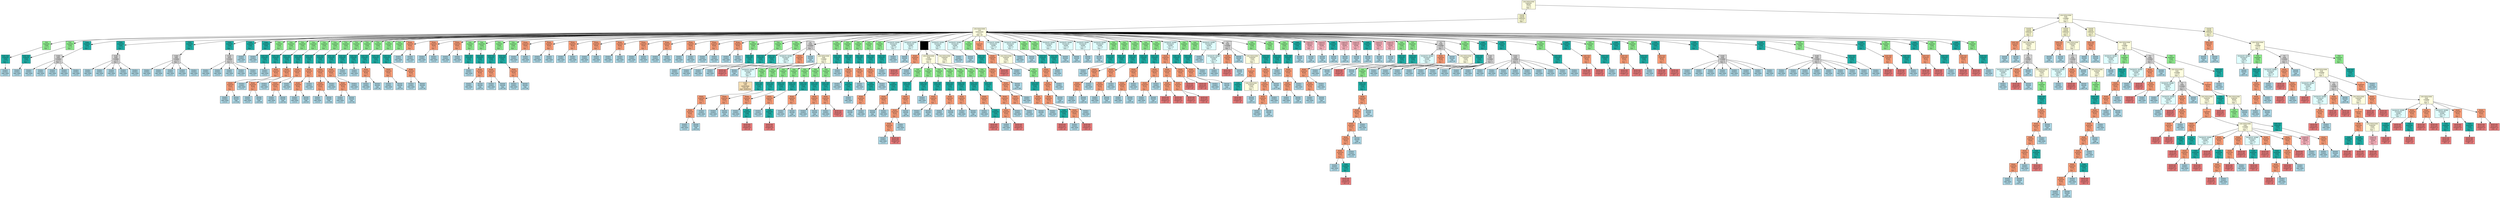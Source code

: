 digraph AST {
    rankdir=TB;
    node [shape=box, style=filled, fontname="Arial", fontsize=10];
    edge [fontname="Arial", fontsize=8];
    
    node0 [label="Lista Instrucciones\nExpresión\nBinaria\nL:0 C:0\nHijos: 2", fillcolor="lightyellow"];
    node1 [label="Función\nFunción\nDefinición\nL:0 C:0\nHijos: 1", fillcolor="lightgoldenrodyellow"];
    node0 -> node1;
    node2 [label="Lista Instrucciones\nLista\nInstrucciones\nL:0 C:0\nHijos: 104", fillcolor="lightyellow"];
    node1 -> node2;
    node3 [label="Print\nExpresión\nUnaria\nL:0 C:0\nHijos: 1", fillcolor="lightgreen"];
    node2 -> node3;
    node4 [label="Nodo Nulo\nExpresión\nUnaria\nL:0 C:0\nHijos: 1", fillcolor="lightseagreen"];
    node3 -> node4;
    node5 [label="Primitivo\nPrimitivo\nValor Literal\nL:0 C:0", fillcolor="lightblue"];
    node4 -> node5;
    node6 [label="Print\nExpresión\nUnaria\nL:0 C:0\nHijos: 1", fillcolor="lightgreen"];
    node2 -> node6;
    node7 [label="Nodo Nulo\nExpresión\nUnaria\nL:0 C:0\nHijos: 1", fillcolor="lightseagreen"];
    node6 -> node7;
    node8 [label="Primitivo\nPrimitivo\nValor Literal\nL:0 C:0", fillcolor="lightblue"];
    node7 -> node8;
    node9 [label="Unario\nExpresión\nUnaria\nL:0 C:0\nHijos: 1", fillcolor="lightseagreen"];
    node2 -> node9;
    node10 [label="N-ario\nNodo\nComplejo\nL:0 C:0\nHijos: 5", fillcolor="lightgray"];
    node9 -> node10;
    node11 [label="Primitivo\nPrimitivo\nValor Literal\nL:0 C:0", fillcolor="lightblue"];
    node10 -> node11;
    node12 [label="Primitivo\nPrimitivo\nValor Literal\nL:0 C:0", fillcolor="lightblue"];
    node10 -> node12;
    node13 [label="Primitivo\nPrimitivo\nValor Literal\nL:0 C:0", fillcolor="lightblue"];
    node10 -> node13;
    node14 [label="Primitivo\nPrimitivo\nValor Literal\nL:0 C:0", fillcolor="lightblue"];
    node10 -> node14;
    node15 [label="Primitivo\nPrimitivo\nValor Literal\nL:0 C:0", fillcolor="lightblue"];
    node10 -> node15;
    node16 [label="Unario\nExpresión\nUnaria\nL:0 C:0\nHijos: 1", fillcolor="lightseagreen"];
    node2 -> node16;
    node17 [label="N-ario\nNodo\nComplejo\nL:0 C:0\nHijos: 5", fillcolor="lightgray"];
    node16 -> node17;
    node18 [label="Primitivo\nPrimitivo\nValor Literal\nL:0 C:0", fillcolor="lightblue"];
    node17 -> node18;
    node19 [label="Primitivo\nPrimitivo\nValor Literal\nL:0 C:0", fillcolor="lightblue"];
    node17 -> node19;
    node20 [label="Primitivo\nPrimitivo\nValor Literal\nL:0 C:0", fillcolor="lightblue"];
    node17 -> node20;
    node21 [label="Primitivo\nPrimitivo\nValor Literal\nL:0 C:0", fillcolor="lightblue"];
    node17 -> node21;
    node22 [label="Primitivo\nPrimitivo\nValor Literal\nL:0 C:0", fillcolor="lightblue"];
    node17 -> node22;
    node23 [label="Unario\nExpresión\nUnaria\nL:0 C:0\nHijos: 1", fillcolor="lightseagreen"];
    node2 -> node23;
    node24 [label="N-ario\nNodo\nComplejo\nL:0 C:0\nHijos: 5", fillcolor="lightgray"];
    node23 -> node24;
    node25 [label="Primitivo\nPrimitivo\nValor Literal\nL:0 C:0", fillcolor="lightblue"];
    node24 -> node25;
    node26 [label="Primitivo\nPrimitivo\nValor Literal\nL:0 C:0", fillcolor="lightblue"];
    node24 -> node26;
    node27 [label="Primitivo\nPrimitivo\nValor Literal\nL:0 C:0", fillcolor="lightblue"];
    node24 -> node27;
    node28 [label="Primitivo\nPrimitivo\nValor Literal\nL:0 C:0", fillcolor="lightblue"];
    node24 -> node28;
    node29 [label="Primitivo\nPrimitivo\nValor Literal\nL:0 C:0", fillcolor="lightblue"];
    node24 -> node29;
    node30 [label="Unario\nExpresión\nUnaria\nL:0 C:0\nHijos: 1", fillcolor="lightseagreen"];
    node2 -> node30;
    node31 [label="N-ario\nNodo\nComplejo\nL:0 C:0\nHijos: 5", fillcolor="lightgray"];
    node30 -> node31;
    node32 [label="Primitivo\nPrimitivo\nValor Literal\nL:0 C:0", fillcolor="lightblue"];
    node31 -> node32;
    node33 [label="Primitivo\nPrimitivo\nValor Literal\nL:0 C:0", fillcolor="lightblue"];
    node31 -> node33;
    node34 [label="Primitivo\nPrimitivo\nValor Literal\nL:0 C:0", fillcolor="lightblue"];
    node31 -> node34;
    node35 [label="Primitivo\nPrimitivo\nValor Literal\nL:0 C:0", fillcolor="lightblue"];
    node31 -> node35;
    node36 [label="Primitivo\nPrimitivo\nValor Literal\nL:0 C:0", fillcolor="lightblue"];
    node31 -> node36;
    node37 [label="Unario\nExpresión\nUnaria\nL:0 C:0\nHijos: 1", fillcolor="lightseagreen"];
    node2 -> node37;
    node38 [label="Primitivo\nPrimitivo\nValor Literal\nL:0 C:0", fillcolor="lightblue"];
    node37 -> node38;
    node39 [label="Unario\nExpresión\nUnaria\nL:0 C:0\nHijos: 1", fillcolor="lightseagreen"];
    node2 -> node39;
    node40 [label="Primitivo\nPrimitivo\nValor Literal\nL:0 C:0", fillcolor="lightblue"];
    node39 -> node40;
    node41 [label="Print\nExpresión\nUnaria\nL:0 C:0\nHijos: 1", fillcolor="lightgreen"];
    node2 -> node41;
    node42 [label="Nodo Nulo\nExpresión\nUnaria\nL:0 C:0\nHijos: 1", fillcolor="lightseagreen"];
    node41 -> node42;
    node43 [label="Primitivo\nPrimitivo\nValor Literal\nL:0 C:0", fillcolor="lightblue"];
    node42 -> node43;
    node44 [label="Print\nExpresión\nUnaria\nL:0 C:0\nHijos: 1", fillcolor="lightgreen"];
    node2 -> node44;
    node45 [label="Nodo Nulo\nExpresión\nUnaria\nL:0 C:0\nHijos: 1", fillcolor="lightseagreen"];
    node44 -> node45;
    node46 [label="Binario\nExpresión\nBinaria\nL:0 C:0\nHijos: 2", fillcolor="lightsalmon"];
    node45 -> node46;
    node47 [label="Binario\nExpresión\nBinaria\nL:0 C:0\nHijos: 2", fillcolor="lightsalmon"];
    node46 -> node47;
    node48 [label="Primitivo\nPrimitivo\nValor Literal\nL:0 C:0", fillcolor="lightblue"];
    node47 -> node48;
    node49 [label="Terminal\nTerminal\nHoja\nL:17 C:64", fillcolor="lightblue"];
    node47 -> node49;
    node50 [label="Primitivo\nPrimitivo\nValor Literal\nL:0 C:0", fillcolor="lightblue"];
    node46 -> node50;
    node51 [label="Print\nExpresión\nUnaria\nL:0 C:0\nHijos: 1", fillcolor="lightgreen"];
    node2 -> node51;
    node52 [label="Nodo Nulo\nExpresión\nUnaria\nL:0 C:0\nHijos: 1", fillcolor="lightseagreen"];
    node51 -> node52;
    node53 [label="Binario\nExpresión\nBinaria\nL:0 C:0\nHijos: 2", fillcolor="lightsalmon"];
    node52 -> node53;
    node54 [label="Binario\nExpresión\nBinaria\nL:0 C:0\nHijos: 2", fillcolor="lightsalmon"];
    node53 -> node54;
    node55 [label="Primitivo\nPrimitivo\nValor Literal\nL:0 C:0", fillcolor="lightblue"];
    node54 -> node55;
    node56 [label="Terminal\nTerminal\nHoja\nL:18 C:59", fillcolor="lightblue"];
    node54 -> node56;
    node57 [label="Primitivo\nPrimitivo\nValor Literal\nL:0 C:0", fillcolor="lightblue"];
    node53 -> node57;
    node58 [label="Print\nExpresión\nUnaria\nL:0 C:0\nHijos: 1", fillcolor="lightgreen"];
    node2 -> node58;
    node59 [label="Nodo Nulo\nExpresión\nUnaria\nL:0 C:0\nHijos: 1", fillcolor="lightseagreen"];
    node58 -> node59;
    node60 [label="Binario\nExpresión\nBinaria\nL:0 C:0\nHijos: 2", fillcolor="lightsalmon"];
    node59 -> node60;
    node61 [label="Binario\nExpresión\nBinaria\nL:0 C:0\nHijos: 2", fillcolor="lightsalmon"];
    node60 -> node61;
    node62 [label="Primitivo\nPrimitivo\nValor Literal\nL:0 C:0", fillcolor="lightblue"];
    node61 -> node62;
    node63 [label="Terminal\nTerminal\nHoja\nL:19 C:62", fillcolor="lightblue"];
    node61 -> node63;
    node64 [label="Primitivo\nPrimitivo\nValor Literal\nL:0 C:0", fillcolor="lightblue"];
    node60 -> node64;
    node65 [label="Print\nExpresión\nUnaria\nL:0 C:0\nHijos: 1", fillcolor="lightgreen"];
    node2 -> node65;
    node66 [label="Nodo Nulo\nExpresión\nUnaria\nL:0 C:0\nHijos: 1", fillcolor="lightseagreen"];
    node65 -> node66;
    node67 [label="Binario\nExpresión\nBinaria\nL:0 C:0\nHijos: 2", fillcolor="lightsalmon"];
    node66 -> node67;
    node68 [label="Binario\nExpresión\nBinaria\nL:0 C:0\nHijos: 2", fillcolor="lightsalmon"];
    node67 -> node68;
    node69 [label="Primitivo\nPrimitivo\nValor Literal\nL:0 C:0", fillcolor="lightblue"];
    node68 -> node69;
    node70 [label="Terminal\nTerminal\nHoja\nL:20 C:67", fillcolor="lightblue"];
    node68 -> node70;
    node71 [label="Primitivo\nPrimitivo\nValor Literal\nL:0 C:0", fillcolor="lightblue"];
    node67 -> node71;
    node72 [label="Print\nExpresión\nUnaria\nL:0 C:0\nHijos: 1", fillcolor="lightgreen"];
    node2 -> node72;
    node73 [label="Nodo Nulo\nExpresión\nUnaria\nL:0 C:0\nHijos: 1", fillcolor="lightseagreen"];
    node72 -> node73;
    node74 [label="Binario\nExpresión\nBinaria\nL:0 C:0\nHijos: 2", fillcolor="lightsalmon"];
    node73 -> node74;
    node75 [label="Binario\nExpresión\nBinaria\nL:0 C:0\nHijos: 2", fillcolor="lightsalmon"];
    node74 -> node75;
    node76 [label="Primitivo\nPrimitivo\nValor Literal\nL:0 C:0", fillcolor="lightblue"];
    node75 -> node76;
    node77 [label="Terminal\nTerminal\nHoja\nL:21 C:66", fillcolor="lightblue"];
    node75 -> node77;
    node78 [label="Primitivo\nPrimitivo\nValor Literal\nL:0 C:0", fillcolor="lightblue"];
    node74 -> node78;
    node79 [label="Print\nExpresión\nUnaria\nL:0 C:0\nHijos: 1", fillcolor="lightgreen"];
    node2 -> node79;
    node80 [label="Nodo Nulo\nExpresión\nUnaria\nL:0 C:0\nHijos: 1", fillcolor="lightseagreen"];
    node79 -> node80;
    node81 [label="Binario\nExpresión\nBinaria\nL:0 C:0\nHijos: 2", fillcolor="lightsalmon"];
    node80 -> node81;
    node82 [label="Binario\nExpresión\nBinaria\nL:0 C:0\nHijos: 2", fillcolor="lightsalmon"];
    node81 -> node82;
    node83 [label="Primitivo\nPrimitivo\nValor Literal\nL:0 C:0", fillcolor="lightblue"];
    node82 -> node83;
    node84 [label="Terminal\nTerminal\nHoja\nL:22 C:62", fillcolor="lightblue"];
    node82 -> node84;
    node85 [label="Primitivo\nPrimitivo\nValor Literal\nL:0 C:0", fillcolor="lightblue"];
    node81 -> node85;
    node86 [label="Print\nExpresión\nUnaria\nL:0 C:0\nHijos: 1", fillcolor="lightgreen"];
    node2 -> node86;
    node87 [label="Nodo Nulo\nExpresión\nUnaria\nL:0 C:0\nHijos: 1", fillcolor="lightseagreen"];
    node86 -> node87;
    node88 [label="Primitivo\nPrimitivo\nValor Literal\nL:0 C:0", fillcolor="lightblue"];
    node87 -> node88;
    node89 [label="Print\nExpresión\nUnaria\nL:0 C:0\nHijos: 1", fillcolor="lightgreen"];
    node2 -> node89;
    node90 [label="Nodo Nulo\nExpresión\nUnaria\nL:0 C:0\nHijos: 1", fillcolor="lightseagreen"];
    node89 -> node90;
    node91 [label="Primitivo\nPrimitivo\nValor Literal\nL:0 C:0", fillcolor="lightblue"];
    node90 -> node91;
    node92 [label="Print\nExpresión\nUnaria\nL:0 C:0\nHijos: 1", fillcolor="lightgreen"];
    node2 -> node92;
    node93 [label="Nodo Nulo\nExpresión\nUnaria\nL:0 C:0\nHijos: 1", fillcolor="lightseagreen"];
    node92 -> node93;
    node94 [label="Binario\nExpresión\nBinaria\nL:0 C:0\nHijos: 2", fillcolor="lightsalmon"];
    node93 -> node94;
    node95 [label="Primitivo\nPrimitivo\nValor Literal\nL:0 C:0", fillcolor="lightblue"];
    node94 -> node95;
    node96 [label="Terminal\nTerminal\nHoja\nL:29 C:39", fillcolor="lightblue"];
    node94 -> node96;
    node97 [label="Print\nExpresión\nUnaria\nL:0 C:0\nHijos: 1", fillcolor="lightgreen"];
    node2 -> node97;
    node98 [label="Nodo Nulo\nExpresión\nUnaria\nL:0 C:0\nHijos: 1", fillcolor="lightseagreen"];
    node97 -> node98;
    node99 [label="Binario\nExpresión\nBinaria\nL:0 C:0\nHijos: 2", fillcolor="lightsalmon"];
    node98 -> node99;
    node100 [label="Primitivo\nPrimitivo\nValor Literal\nL:0 C:0", fillcolor="lightblue"];
    node99 -> node100;
    node101 [label="Terminal\nTerminal\nHoja\nL:30 C:41", fillcolor="lightblue"];
    node99 -> node101;
    node102 [label="Print\nExpresión\nUnaria\nL:0 C:0\nHijos: 1", fillcolor="lightgreen"];
    node2 -> node102;
    node103 [label="Nodo Nulo\nExpresión\nUnaria\nL:0 C:0\nHijos: 1", fillcolor="lightseagreen"];
    node102 -> node103;
    node104 [label="Binario\nExpresión\nBinaria\nL:0 C:0\nHijos: 2", fillcolor="lightsalmon"];
    node103 -> node104;
    node105 [label="Primitivo\nPrimitivo\nValor Literal\nL:0 C:0", fillcolor="lightblue"];
    node104 -> node105;
    node106 [label="Terminal\nTerminal\nHoja\nL:31 C:43", fillcolor="lightblue"];
    node104 -> node106;
    node107 [label="Binario\nExpresión\nBinaria\nL:0 C:0\nHijos: 2", fillcolor="lightsalmon"];
    node2 -> node107;
    node108 [label="Primitivo\nPrimitivo\nValor Literal\nL:0 C:0", fillcolor="lightblue"];
    node107 -> node108;
    node109 [label="Primitivo\nPrimitivo\nValor Literal\nL:0 C:0", fillcolor="lightblue"];
    node107 -> node109;
    node110 [label="Binario\nExpresión\nBinaria\nL:0 C:0\nHijos: 2", fillcolor="lightsalmon"];
    node2 -> node110;
    node111 [label="Primitivo\nPrimitivo\nValor Literal\nL:0 C:0", fillcolor="lightblue"];
    node110 -> node111;
    node112 [label="Primitivo\nPrimitivo\nValor Literal\nL:0 C:0", fillcolor="lightblue"];
    node110 -> node112;
    node113 [label="Binario\nExpresión\nBinaria\nL:0 C:0\nHijos: 2", fillcolor="lightsalmon"];
    node2 -> node113;
    node114 [label="Primitivo\nPrimitivo\nValor Literal\nL:0 C:0", fillcolor="lightblue"];
    node113 -> node114;
    node115 [label="Primitivo\nPrimitivo\nValor Literal\nL:0 C:0", fillcolor="lightblue"];
    node113 -> node115;
    node116 [label="Print\nExpresión\nUnaria\nL:0 C:0\nHijos: 1", fillcolor="lightgreen"];
    node2 -> node116;
    node117 [label="Nodo Nulo\nExpresión\nUnaria\nL:0 C:0\nHijos: 1", fillcolor="lightseagreen"];
    node116 -> node117;
    node118 [label="Primitivo\nPrimitivo\nValor Literal\nL:0 C:0", fillcolor="lightblue"];
    node117 -> node118;
    node119 [label="Print\nExpresión\nUnaria\nL:0 C:0\nHijos: 1", fillcolor="lightgreen"];
    node2 -> node119;
    node120 [label="Nodo Nulo\nExpresión\nUnaria\nL:0 C:0\nHijos: 1", fillcolor="lightseagreen"];
    node119 -> node120;
    node121 [label="Binario\nExpresión\nBinaria\nL:0 C:0\nHijos: 2", fillcolor="lightsalmon"];
    node120 -> node121;
    node122 [label="Primitivo\nPrimitivo\nValor Literal\nL:0 C:0", fillcolor="lightblue"];
    node121 -> node122;
    node123 [label="Terminal\nTerminal\nHoja\nL:39 C:51", fillcolor="lightblue"];
    node121 -> node123;
    node124 [label="Print\nExpresión\nUnaria\nL:0 C:0\nHijos: 1", fillcolor="lightgreen"];
    node2 -> node124;
    node125 [label="Nodo Nulo\nExpresión\nUnaria\nL:0 C:0\nHijos: 1", fillcolor="lightseagreen"];
    node124 -> node125;
    node126 [label="Binario\nExpresión\nBinaria\nL:0 C:0\nHijos: 2", fillcolor="lightsalmon"];
    node125 -> node126;
    node127 [label="Primitivo\nPrimitivo\nValor Literal\nL:0 C:0", fillcolor="lightblue"];
    node126 -> node127;
    node128 [label="Terminal\nTerminal\nHoja\nL:40 C:53", fillcolor="lightblue"];
    node126 -> node128;
    node129 [label="Print\nExpresión\nUnaria\nL:0 C:0\nHijos: 1", fillcolor="lightgreen"];
    node2 -> node129;
    node130 [label="Nodo Nulo\nExpresión\nUnaria\nL:0 C:0\nHijos: 1", fillcolor="lightseagreen"];
    node129 -> node130;
    node131 [label="Binario\nExpresión\nBinaria\nL:0 C:0\nHijos: 2", fillcolor="lightsalmon"];
    node130 -> node131;
    node132 [label="Primitivo\nPrimitivo\nValor Literal\nL:0 C:0", fillcolor="lightblue"];
    node131 -> node132;
    node133 [label="Terminal\nTerminal\nHoja\nL:41 C:59", fillcolor="lightblue"];
    node131 -> node133;
    node134 [label="Binario\nExpresión\nBinaria\nL:0 C:0\nHijos: 2", fillcolor="lightsalmon"];
    node2 -> node134;
    node135 [label="Primitivo\nPrimitivo\nValor Literal\nL:0 C:0", fillcolor="lightblue"];
    node134 -> node135;
    node136 [label="Primitivo\nPrimitivo\nValor Literal\nL:0 C:0", fillcolor="lightblue"];
    node134 -> node136;
    node137 [label="Binario\nExpresión\nBinaria\nL:0 C:0\nHijos: 2", fillcolor="lightsalmon"];
    node2 -> node137;
    node138 [label="Primitivo\nPrimitivo\nValor Literal\nL:0 C:0", fillcolor="lightblue"];
    node137 -> node138;
    node139 [label="Primitivo\nPrimitivo\nValor Literal\nL:0 C:0", fillcolor="lightblue"];
    node137 -> node139;
    node140 [label="Binario\nExpresión\nBinaria\nL:0 C:0\nHijos: 2", fillcolor="lightsalmon"];
    node2 -> node140;
    node141 [label="Primitivo\nPrimitivo\nValor Literal\nL:0 C:0", fillcolor="lightblue"];
    node140 -> node141;
    node142 [label="Primitivo\nPrimitivo\nValor Literal\nL:0 C:0", fillcolor="lightblue"];
    node140 -> node142;
    node143 [label="Binario\nExpresión\nBinaria\nL:0 C:0\nHijos: 2", fillcolor="lightsalmon"];
    node2 -> node143;
    node144 [label="Primitivo\nPrimitivo\nValor Literal\nL:0 C:0", fillcolor="lightblue"];
    node143 -> node144;
    node145 [label="Primitivo\nPrimitivo\nValor Literal\nL:0 C:0", fillcolor="lightblue"];
    node143 -> node145;
    node146 [label="Binario\nExpresión\nBinaria\nL:0 C:0\nHijos: 2", fillcolor="lightsalmon"];
    node2 -> node146;
    node147 [label="Primitivo\nPrimitivo\nValor Literal\nL:0 C:0", fillcolor="lightblue"];
    node146 -> node147;
    node148 [label="Primitivo\nPrimitivo\nValor Literal\nL:0 C:0", fillcolor="lightblue"];
    node146 -> node148;
    node149 [label="Binario\nExpresión\nBinaria\nL:0 C:0\nHijos: 2", fillcolor="lightsalmon"];
    node2 -> node149;
    node150 [label="Primitivo\nPrimitivo\nValor Literal\nL:0 C:0", fillcolor="lightblue"];
    node149 -> node150;
    node151 [label="Primitivo\nPrimitivo\nValor Literal\nL:0 C:0", fillcolor="lightblue"];
    node149 -> node151;
    node152 [label="Binario\nExpresión\nBinaria\nL:0 C:0\nHijos: 2", fillcolor="lightsalmon"];
    node2 -> node152;
    node153 [label="Primitivo\nPrimitivo\nValor Literal\nL:0 C:0", fillcolor="lightblue"];
    node152 -> node153;
    node154 [label="Primitivo\nPrimitivo\nValor Literal\nL:0 C:0", fillcolor="lightblue"];
    node152 -> node154;
    node155 [label="Binario\nExpresión\nBinaria\nL:0 C:0\nHijos: 2", fillcolor="lightsalmon"];
    node2 -> node155;
    node156 [label="Primitivo\nPrimitivo\nValor Literal\nL:0 C:0", fillcolor="lightblue"];
    node155 -> node156;
    node157 [label="Primitivo\nPrimitivo\nValor Literal\nL:0 C:0", fillcolor="lightblue"];
    node155 -> node157;
    node158 [label="Binario\nExpresión\nBinaria\nL:0 C:0\nHijos: 2", fillcolor="lightsalmon"];
    node2 -> node158;
    node159 [label="Primitivo\nPrimitivo\nValor Literal\nL:0 C:0", fillcolor="lightblue"];
    node158 -> node159;
    node160 [label="Primitivo\nPrimitivo\nValor Literal\nL:0 C:0", fillcolor="lightblue"];
    node158 -> node160;
    node161 [label="Binario\nExpresión\nBinaria\nL:0 C:0\nHijos: 2", fillcolor="lightsalmon"];
    node2 -> node161;
    node162 [label="Primitivo\nPrimitivo\nValor Literal\nL:0 C:0", fillcolor="lightblue"];
    node161 -> node162;
    node163 [label="Primitivo\nPrimitivo\nValor Literal\nL:0 C:0", fillcolor="lightblue"];
    node161 -> node163;
    node164 [label="Print\nExpresión\nUnaria\nL:0 C:0\nHijos: 1", fillcolor="lightgreen"];
    node2 -> node164;
    node165 [label="Nodo Nulo\nExpresión\nUnaria\nL:0 C:0\nHijos: 1", fillcolor="lightseagreen"];
    node164 -> node165;
    node166 [label="Primitivo\nPrimitivo\nValor Literal\nL:0 C:0", fillcolor="lightblue"];
    node165 -> node166;
    node167 [label="Print\nExpresión\nUnaria\nL:0 C:0\nHijos: 1", fillcolor="lightgreen"];
    node2 -> node167;
    node168 [label="Nodo Nulo\nExpresión\nUnaria\nL:0 C:0\nHijos: 1", fillcolor="lightseagreen"];
    node167 -> node168;
    node169 [label="Primitivo\nPrimitivo\nValor Literal\nL:0 C:0", fillcolor="lightblue"];
    node168 -> node169;
    node170 [label="Print\nExpresión\nUnaria\nL:0 C:0\nHijos: 1", fillcolor="lightgreen"];
    node2 -> node170;
    node171 [label="Nodo Nulo\nExpresión\nUnaria\nL:0 C:0\nHijos: 1", fillcolor="lightseagreen"];
    node170 -> node171;
    node172 [label="Primitivo\nPrimitivo\nValor Literal\nL:0 C:0", fillcolor="lightblue"];
    node171 -> node172;
    node173 [label="For\nNodo\nComplejo\nL:0 C:0\nHijos: 4", fillcolor="lightgray"];
    node2 -> node173;
    node174 [label="Declaración Variable\nDeclaración\nVariable\nL:62 C:14\nHijos: 1", fillcolor="lightcyan"];
    node173 -> node174;
    node175 [label="Primitivo\nPrimitivo\nValor Literal\nL:0 C:0", fillcolor="lightblue"];
    node174 -> node175;
    node176 [label="Binario\nExpresión\nBinaria\nL:0 C:0\nHijos: 2", fillcolor="lightsalmon"];
    node173 -> node176;
    node177 [label="Identificador\nIdentificador\nVariable/Func\nL:62 C:21", fillcolor="lightcoral"];
    node176 -> node177;
    node178 [label="Terminal\nTerminal\nHoja\nL:62 C:25", fillcolor="lightblue"];
    node176 -> node178;
    node179 [label="Terminal\nTerminal\nHoja\nL:62 C:43", fillcolor="lightblue"];
    node173 -> node179;
    node180 [label="Lista Instrucciones\nNodo\nComplejo\nL:0 C:0\nHijos: 8", fillcolor="lightyellow"];
    node173 -> node180;
    node181 [label="Declaración Variable\nDeclaración\nVariable\nL:63 C:16\nHijos: 1", fillcolor="lightcyan"];
    node180 -> node181;
    node182 [label="N-ario\nLista\nInstrucciones\nL:63 C:25\nHijos: 1033513744", fillcolor="wheat"];
    node181 -> node182;
    node183 [label="Print\nExpresión\nUnaria\nL:0 C:0\nHijos: 1", fillcolor="lightgreen"];
    node180 -> node183;
    node184 [label="Nodo Nulo\nExpresión\nUnaria\nL:0 C:0\nHijos: 1", fillcolor="lightseagreen"];
    node183 -> node184;
    node185 [label="Binario\nExpresión\nBinaria\nL:0 C:0\nHijos: 2", fillcolor="lightsalmon"];
    node184 -> node185;
    node186 [label="Binario\nExpresión\nBinaria\nL:0 C:0\nHijos: 2", fillcolor="lightsalmon"];
    node185 -> node186;
    node187 [label="Primitivo\nPrimitivo\nValor Literal\nL:0 C:0", fillcolor="lightblue"];
    node186 -> node187;
    node188 [label="Terminal\nTerminal\nHoja\nL:64 C:43", fillcolor="lightblue"];
    node186 -> node188;
    node189 [label="Primitivo\nPrimitivo\nValor Literal\nL:0 C:0", fillcolor="lightblue"];
    node185 -> node189;
    node190 [label="Print\nExpresión\nUnaria\nL:0 C:0\nHijos: 1", fillcolor="lightgreen"];
    node180 -> node190;
    node191 [label="Nodo Nulo\nExpresión\nUnaria\nL:0 C:0\nHijos: 1", fillcolor="lightseagreen"];
    node190 -> node191;
    node192 [label="Binario\nExpresión\nBinaria\nL:0 C:0\nHijos: 2", fillcolor="lightsalmon"];
    node191 -> node192;
    node193 [label="Primitivo\nPrimitivo\nValor Literal\nL:0 C:0", fillcolor="lightblue"];
    node192 -> node193;
    node194 [label="Terminal\nTerminal\nHoja\nL:65 C:44", fillcolor="lightblue"];
    node192 -> node194;
    node195 [label="Print\nExpresión\nUnaria\nL:0 C:0\nHijos: 1", fillcolor="lightgreen"];
    node180 -> node195;
    node196 [label="Nodo Nulo\nExpresión\nUnaria\nL:0 C:0\nHijos: 1", fillcolor="lightseagreen"];
    node195 -> node196;
    node197 [label="Binario\nExpresión\nBinaria\nL:0 C:0\nHijos: 2", fillcolor="lightsalmon"];
    node196 -> node197;
    node198 [label="Primitivo\nPrimitivo\nValor Literal\nL:0 C:0", fillcolor="lightblue"];
    node197 -> node198;
    node199 [label="Unario\nExpresión\nUnaria\nL:0 C:0\nHijos: 1", fillcolor="lightseagreen"];
    node197 -> node199;
    node200 [label="Identificador\nIdentificador\nVariable/Func\nL:66 C:55", fillcolor="lightcoral"];
    node199 -> node200;
    node201 [label="Print\nExpresión\nUnaria\nL:0 C:0\nHijos: 1", fillcolor="lightgreen"];
    node180 -> node201;
    node202 [label="Nodo Nulo\nExpresión\nUnaria\nL:0 C:0\nHijos: 1", fillcolor="lightseagreen"];
    node201 -> node202;
    node203 [label="Binario\nExpresión\nBinaria\nL:0 C:0\nHijos: 2", fillcolor="lightsalmon"];
    node202 -> node203;
    node204 [label="Primitivo\nPrimitivo\nValor Literal\nL:0 C:0", fillcolor="lightblue"];
    node203 -> node204;
    node205 [label="Unario\nExpresión\nUnaria\nL:0 C:0\nHijos: 1", fillcolor="lightseagreen"];
    node203 -> node205;
    node206 [label="Identificador\nIdentificador\nVariable/Func\nL:67 C:58", fillcolor="lightcoral"];
    node205 -> node206;
    node207 [label="Print\nExpresión\nUnaria\nL:0 C:0\nHijos: 1", fillcolor="lightgreen"];
    node180 -> node207;
    node208 [label="Nodo Nulo\nExpresión\nUnaria\nL:0 C:0\nHijos: 1", fillcolor="lightseagreen"];
    node207 -> node208;
    node209 [label="Binario\nExpresión\nBinaria\nL:0 C:0\nHijos: 2", fillcolor="lightsalmon"];
    node208 -> node209;
    node210 [label="Primitivo\nPrimitivo\nValor Literal\nL:0 C:0", fillcolor="lightblue"];
    node209 -> node210;
    node211 [label="Terminal\nTerminal\nHoja\nL:68 C:44", fillcolor="lightblue"];
    node209 -> node211;
    node212 [label="Print\nExpresión\nUnaria\nL:0 C:0\nHijos: 1", fillcolor="lightgreen"];
    node180 -> node212;
    node213 [label="Nodo Nulo\nExpresión\nUnaria\nL:0 C:0\nHijos: 1", fillcolor="lightseagreen"];
    node212 -> node213;
    node214 [label="Binario\nExpresión\nBinaria\nL:0 C:0\nHijos: 2", fillcolor="lightsalmon"];
    node213 -> node214;
    node215 [label="Primitivo\nPrimitivo\nValor Literal\nL:0 C:0", fillcolor="lightblue"];
    node214 -> node215;
    node216 [label="Terminal\nTerminal\nHoja\nL:69 C:45", fillcolor="lightblue"];
    node214 -> node216;
    node217 [label="Print\nExpresión\nUnaria\nL:0 C:0\nHijos: 1", fillcolor="lightgreen"];
    node180 -> node217;
    node218 [label="Nodo Nulo\nExpresión\nUnaria\nL:0 C:0\nHijos: 1", fillcolor="lightseagreen"];
    node217 -> node218;
    node219 [label="Binario\nExpresión\nBinaria\nL:0 C:0\nHijos: 2", fillcolor="lightsalmon"];
    node218 -> node219;
    node220 [label="Primitivo\nPrimitivo\nValor Literal\nL:0 C:0", fillcolor="lightblue"];
    node219 -> node220;
    node221 [label="Identificador\nIdentificador\nVariable/Func\nL:70 C:43", fillcolor="lightcoral"];
    node219 -> node221;
    node222 [label="Print\nExpresión\nUnaria\nL:0 C:0\nHijos: 1", fillcolor="lightgreen"];
    node2 -> node222;
    node223 [label="Nodo Nulo\nExpresión\nUnaria\nL:0 C:0\nHijos: 1", fillcolor="lightseagreen"];
    node222 -> node223;
    node224 [label="Primitivo\nPrimitivo\nValor Literal\nL:0 C:0", fillcolor="lightblue"];
    node223 -> node224;
    node225 [label="Print\nExpresión\nUnaria\nL:0 C:0\nHijos: 1", fillcolor="lightgreen"];
    node2 -> node225;
    node226 [label="Nodo Nulo\nExpresión\nUnaria\nL:0 C:0\nHijos: 1", fillcolor="lightseagreen"];
    node225 -> node226;
    node227 [label="Binario\nExpresión\nBinaria\nL:0 C:0\nHijos: 2", fillcolor="lightsalmon"];
    node226 -> node227;
    node228 [label="Primitivo\nPrimitivo\nValor Literal\nL:0 C:0", fillcolor="lightblue"];
    node227 -> node228;
    node229 [label="Unario\nExpresión\nUnaria\nL:0 C:0\nHijos: 1", fillcolor="lightseagreen"];
    node227 -> node229;
    node230 [label="Primitivo\nPrimitivo\nValor Literal\nL:0 C:0", fillcolor="lightblue"];
    node229 -> node230;
    node231 [label="Print\nExpresión\nUnaria\nL:0 C:0\nHijos: 1", fillcolor="lightgreen"];
    node2 -> node231;
    node232 [label="Nodo Nulo\nExpresión\nUnaria\nL:0 C:0\nHijos: 1", fillcolor="lightseagreen"];
    node231 -> node232;
    node233 [label="Binario\nExpresión\nBinaria\nL:0 C:0\nHijos: 2", fillcolor="lightsalmon"];
    node232 -> node233;
    node234 [label="Primitivo\nPrimitivo\nValor Literal\nL:0 C:0", fillcolor="lightblue"];
    node233 -> node234;
    node235 [label="Unario\nExpresión\nUnaria\nL:0 C:0\nHijos: 1", fillcolor="lightseagreen"];
    node233 -> node235;
    node236 [label="Binario\nExpresión\nBinaria\nL:0 C:0\nHijos: 2", fillcolor="lightsalmon"];
    node235 -> node236;
    node237 [label="Terminal\nTerminal\nHoja\nL:77 C:57", fillcolor="lightblue"];
    node236 -> node237;
    node238 [label="Primitivo\nPrimitivo\nValor Literal\nL:0 C:0", fillcolor="lightblue"];
    node236 -> node238;
    node239 [label="Print\nExpresión\nUnaria\nL:0 C:0\nHijos: 1", fillcolor="lightgreen"];
    node2 -> node239;
    node240 [label="Nodo Nulo\nExpresión\nUnaria\nL:0 C:0\nHijos: 1", fillcolor="lightseagreen"];
    node239 -> node240;
    node241 [label="Binario\nExpresión\nBinaria\nL:0 C:0\nHijos: 2", fillcolor="lightsalmon"];
    node240 -> node241;
    node242 [label="Primitivo\nPrimitivo\nValor Literal\nL:0 C:0", fillcolor="lightblue"];
    node241 -> node242;
    node243 [label="Unario\nExpresión\nUnaria\nL:0 C:0\nHijos: 1", fillcolor="lightseagreen"];
    node241 -> node243;
    node244 [label="Binario\nExpresión\nBinaria\nL:0 C:0\nHijos: 2", fillcolor="lightsalmon"];
    node243 -> node244;
    node245 [label="Terminal\nTerminal\nHoja\nL:78 C:59", fillcolor="lightblue"];
    node244 -> node245;
    node246 [label="Primitivo\nPrimitivo\nValor Literal\nL:0 C:0", fillcolor="lightblue"];
    node244 -> node246;
    node247 [label="Print\nExpresión\nUnaria\nL:0 C:0\nHijos: 1", fillcolor="lightgreen"];
    node2 -> node247;
    node248 [label="Nodo Nulo\nExpresión\nUnaria\nL:0 C:0\nHijos: 1", fillcolor="lightseagreen"];
    node247 -> node248;
    node249 [label="Primitivo\nPrimitivo\nValor Literal\nL:0 C:0", fillcolor="lightblue"];
    node248 -> node249;
    node250 [label="Declaración Variable\nDeclaración\nVariable\nL:84 C:12\nHijos: 1", fillcolor="lightcyan"];
    node2 -> node250;
    node251 [label="Primitivo\nPrimitivo\nValor Literal\nL:0 C:0", fillcolor="lightblue"];
    node250 -> node251;
    node252 [label="Declaración Variable\nDeclaración\nVariable\nL:85 C:9\nHijos: 1", fillcolor="lightcyan"];
    node2 -> node252;
    node253 [label="Terminal\nTerminal\nHoja\nL:85 C:28", fillcolor="lightblue"];
    node252 -> node253;
    node254 [label="If\nNodo\nComplejo\nL:0 C:0\nHijos: 3", fillcolor="lightviolet"];
    node2 -> node254;
    node255 [label="Binario\nExpresión\nBinaria\nL:0 C:0\nHijos: 2", fillcolor="lightsalmon"];
    node254 -> node255;
    node256 [label="Identificador\nIdentificador\nVariable/Func\nL:87 C:9", fillcolor="lightcoral"];
    node255 -> node256;
    node257 [label="Primitivo\nPrimitivo\nValor Literal\nL:0 C:0", fillcolor="lightblue"];
    node255 -> node257;
    node258 [label="Lista Instrucciones\nNodo\nComplejo\nL:0 C:0\nHijos: 6", fillcolor="lightyellow"];
    node254 -> node258;
    node259 [label="Print\nExpresión\nUnaria\nL:0 C:0\nHijos: 1", fillcolor="lightgreen"];
    node258 -> node259;
    node260 [label="Nodo Nulo\nExpresión\nUnaria\nL:0 C:0\nHijos: 1", fillcolor="lightseagreen"];
    node259 -> node260;
    node261 [label="Binario\nExpresión\nBinaria\nL:0 C:0\nHijos: 2", fillcolor="lightsalmon"];
    node260 -> node261;
    node262 [label="Binario\nExpresión\nBinaria\nL:0 C:0\nHijos: 2", fillcolor="lightsalmon"];
    node261 -> node262;
    node263 [label="Binario\nExpresión\nBinaria\nL:0 C:0\nHijos: 2", fillcolor="lightsalmon"];
    node262 -> node263;
    node264 [label="Primitivo\nPrimitivo\nValor Literal\nL:0 C:0", fillcolor="lightblue"];
    node263 -> node264;
    node265 [label="Identificador\nIdentificador\nVariable/Func\nL:88 C:43", fillcolor="lightcoral"];
    node263 -> node265;
    node266 [label="Primitivo\nPrimitivo\nValor Literal\nL:0 C:0", fillcolor="lightblue"];
    node262 -> node266;
    node267 [label="Terminal\nTerminal\nHoja\nL:88 C:93", fillcolor="lightblue"];
    node261 -> node267;
    node268 [label="Print\nExpresión\nUnaria\nL:0 C:0\nHijos: 1", fillcolor="lightgreen"];
    node258 -> node268;
    node269 [label="Nodo Nulo\nExpresión\nUnaria\nL:0 C:0\nHijos: 1", fillcolor="lightseagreen"];
    node268 -> node269;
    node270 [label="Primitivo\nPrimitivo\nValor Literal\nL:0 C:0", fillcolor="lightblue"];
    node269 -> node270;
    node271 [label="Print\nExpresión\nUnaria\nL:0 C:0\nHijos: 1", fillcolor="lightgreen"];
    node258 -> node271;
    node272 [label="Nodo Nulo\nExpresión\nUnaria\nL:0 C:0\nHijos: 1", fillcolor="lightseagreen"];
    node271 -> node272;
    node273 [label="Binario\nExpresión\nBinaria\nL:0 C:0\nHijos: 2", fillcolor="lightsalmon"];
    node272 -> node273;
    node274 [label="Primitivo\nPrimitivo\nValor Literal\nL:0 C:0", fillcolor="lightblue"];
    node273 -> node274;
    node275 [label="Terminal\nTerminal\nHoja\nL:90 C:44", fillcolor="lightblue"];
    node273 -> node275;
    node276 [label="Print\nExpresión\nUnaria\nL:0 C:0\nHijos: 1", fillcolor="lightgreen"];
    node258 -> node276;
    node277 [label="Nodo Nulo\nExpresión\nUnaria\nL:0 C:0\nHijos: 1", fillcolor="lightseagreen"];
    node276 -> node277;
    node278 [label="Binario\nExpresión\nBinaria\nL:0 C:0\nHijos: 2", fillcolor="lightsalmon"];
    node277 -> node278;
    node279 [label="Primitivo\nPrimitivo\nValor Literal\nL:0 C:0", fillcolor="lightblue"];
    node278 -> node279;
    node280 [label="Terminal\nTerminal\nHoja\nL:91 C:44", fillcolor="lightblue"];
    node278 -> node280;
    node281 [label="Print\nExpresión\nUnaria\nL:0 C:0\nHijos: 1", fillcolor="lightgreen"];
    node258 -> node281;
    node282 [label="Nodo Nulo\nExpresión\nUnaria\nL:0 C:0\nHijos: 1", fillcolor="lightseagreen"];
    node281 -> node282;
    node283 [label="Binario\nExpresión\nBinaria\nL:0 C:0\nHijos: 2", fillcolor="lightsalmon"];
    node282 -> node283;
    node284 [label="Primitivo\nPrimitivo\nValor Literal\nL:0 C:0", fillcolor="lightblue"];
    node283 -> node284;
    node285 [label="Terminal\nTerminal\nHoja\nL:92 C:45", fillcolor="lightblue"];
    node283 -> node285;
    node286 [label="Print\nExpresión\nUnaria\nL:0 C:0\nHijos: 1", fillcolor="lightgreen"];
    node258 -> node286;
    node287 [label="Nodo Nulo\nExpresión\nUnaria\nL:0 C:0\nHijos: 1", fillcolor="lightseagreen"];
    node286 -> node287;
    node288 [label="Binario\nExpresión\nBinaria\nL:0 C:0\nHijos: 2", fillcolor="lightsalmon"];
    node287 -> node288;
    node289 [label="Primitivo\nPrimitivo\nValor Literal\nL:0 C:0", fillcolor="lightblue"];
    node288 -> node289;
    node290 [label="Unario\nExpresión\nUnaria\nL:0 C:0\nHijos: 1", fillcolor="lightseagreen"];
    node288 -> node290;
    node291 [label="Identificador\nIdentificador\nVariable/Func\nL:93 C:58", fillcolor="lightcoral"];
    node290 -> node291;
    node292 [label="Lista Instrucciones\nExpresión\nUnaria\nL:0 C:0\nHijos: 1", fillcolor="lightyellow"];
    node254 -> node292;
    node293 [label="Print\nExpresión\nUnaria\nL:0 C:0\nHijos: 1", fillcolor="lightgreen"];
    node292 -> node293;
    node294 [label="Nodo Nulo\nExpresión\nUnaria\nL:0 C:0\nHijos: 1", fillcolor="lightseagreen"];
    node293 -> node294;
    node295 [label="Binario\nExpresión\nBinaria\nL:0 C:0\nHijos: 2", fillcolor="lightsalmon"];
    node294 -> node295;
    node296 [label="Binario\nExpresión\nBinaria\nL:0 C:0\nHijos: 2", fillcolor="lightsalmon"];
    node295 -> node296;
    node297 [label="Primitivo\nPrimitivo\nValor Literal\nL:0 C:0", fillcolor="lightblue"];
    node296 -> node297;
    node298 [label="Identificador\nIdentificador\nVariable/Func\nL:95 C:43", fillcolor="lightcoral"];
    node296 -> node298;
    node299 [label="Primitivo\nPrimitivo\nValor Literal\nL:0 C:0", fillcolor="lightblue"];
    node295 -> node299;
    node300 [label="Declaración Variable\nDeclaración\nVariable\nL:99 C:9\nHijos: 1", fillcolor="lightcyan"];
    node2 -> node300;
    node301 [label="Primitivo\nPrimitivo\nValor Literal\nL:0 C:0", fillcolor="lightblue"];
    node300 -> node301;
    node302 [label="Declaración Variable\nDeclaración\nVariable\nL:100 C:9\nHijos: 1", fillcolor="lightcyan"];
    node2 -> node302;
    node303 [label="Terminal\nTerminal\nHoja\nL:100 C:26", fillcolor="lightblue"];
    node302 -> node303;
    node304 [label="Print\nExpresión\nUnaria\nL:0 C:0\nHijos: 1", fillcolor="lightgreen"];
    node2 -> node304;
    node305 [label="Nodo Nulo\nExpresión\nUnaria\nL:0 C:0\nHijos: 1", fillcolor="lightseagreen"];
    node304 -> node305;
    node306 [label="Binario\nExpresión\nBinaria\nL:0 C:0\nHijos: 2", fillcolor="lightsalmon"];
    node305 -> node306;
    node307 [label="Binario\nExpresión\nBinaria\nL:0 C:0\nHijos: 2", fillcolor="lightsalmon"];
    node306 -> node307;
    node308 [label="Binario\nExpresión\nBinaria\nL:0 C:0\nHijos: 2", fillcolor="lightsalmon"];
    node307 -> node308;
    node309 [label="Primitivo\nPrimitivo\nValor Literal\nL:0 C:0", fillcolor="lightblue"];
    node308 -> node309;
    node310 [label="Terminal\nTerminal\nHoja\nL:101 C:37", fillcolor="lightblue"];
    node308 -> node310;
    node311 [label="Primitivo\nPrimitivo\nValor Literal\nL:0 C:0", fillcolor="lightblue"];
    node307 -> node311;
    node312 [label="Terminal\nTerminal\nHoja\nL:101 C:100", fillcolor="lightblue"];
    node306 -> node312;
    node313 [label="If\nExpresión\nBinaria\nL:0 C:0\nHijos: 2", fillcolor="lightsalmon"];
    node2 -> node313;
    node314 [label="Binario\nExpresión\nBinaria\nL:0 C:0\nHijos: 2", fillcolor="lightsalmon"];
    node313 -> node314;
    node315 [label="Identificador\nIdentificador\nVariable/Func\nL:102 C:9", fillcolor="lightcoral"];
    node314 -> node315;
    node316 [label="Primitivo\nPrimitivo\nValor Literal\nL:0 C:0", fillcolor="lightblue"];
    node314 -> node316;
    node317 [label="Lista Instrucciones\nExpresión\nUnaria\nL:0 C:0\nHijos: 1", fillcolor="lightyellow"];
    node313 -> node317;
    node318 [label="Print\nExpresión\nUnaria\nL:0 C:0\nHijos: 1", fillcolor="lightgreen"];
    node317 -> node318;
    node319 [label="Nodo Nulo\nExpresión\nUnaria\nL:0 C:0\nHijos: 1", fillcolor="lightseagreen"];
    node318 -> node319;
    node320 [label="Binario\nExpresión\nBinaria\nL:0 C:0\nHijos: 2", fillcolor="lightsalmon"];
    node319 -> node320;
    node321 [label="Primitivo\nPrimitivo\nValor Literal\nL:0 C:0", fillcolor="lightblue"];
    node320 -> node321;
    node322 [label="Unario\nExpresión\nUnaria\nL:0 C:0\nHijos: 1", fillcolor="lightseagreen"];
    node320 -> node322;
    node323 [label="Identificador\nIdentificador\nVariable/Func\nL:103 C:68", fillcolor="lightcoral"];
    node322 -> node323;
    node324 [label="Declaración Variable\nDeclaración\nVariable\nL:107 C:12\nHijos: 1", fillcolor="lightcyan"];
    node2 -> node324;
    node325 [label="Primitivo\nPrimitivo\nValor Literal\nL:0 C:0", fillcolor="lightblue"];
    node324 -> node325;
    node326 [label="Declaración Variable\nDeclaración\nVariable\nL:108 C:9\nHijos: 1", fillcolor="lightcyan"];
    node2 -> node326;
    node327 [label="Terminal\nTerminal\nHoja\nL:108 C:31", fillcolor="lightblue"];
    node326 -> node327;
    node328 [label="Print\nExpresión\nUnaria\nL:0 C:0\nHijos: 1", fillcolor="lightgreen"];
    node2 -> node328;
    node329 [label="Nodo Nulo\nExpresión\nUnaria\nL:0 C:0\nHijos: 1", fillcolor="lightseagreen"];
    node328 -> node329;
    node330 [label="Binario\nExpresión\nBinaria\nL:0 C:0\nHijos: 2", fillcolor="lightsalmon"];
    node329 -> node330;
    node331 [label="Binario\nExpresión\nBinaria\nL:0 C:0\nHijos: 2", fillcolor="lightsalmon"];
    node330 -> node331;
    node332 [label="Binario\nExpresión\nBinaria\nL:0 C:0\nHijos: 2", fillcolor="lightsalmon"];
    node331 -> node332;
    node333 [label="Binario\nExpresión\nBinaria\nL:0 C:0\nHijos: 2", fillcolor="lightsalmon"];
    node332 -> node333;
    node334 [label="Primitivo\nPrimitivo\nValor Literal\nL:0 C:0", fillcolor="lightblue"];
    node333 -> node334;
    node335 [label="Identificador\nIdentificador\nVariable/Func\nL:109 C:43", fillcolor="lightcoral"];
    node333 -> node335;
    node336 [label="Primitivo\nPrimitivo\nValor Literal\nL:0 C:0", fillcolor="lightblue"];
    node332 -> node336;
    node337 [label="Terminal\nTerminal\nHoja\nL:109 C:73", fillcolor="lightblue"];
    node331 -> node337;
    node338 [label="Primitivo\nPrimitivo\nValor Literal\nL:0 C:0", fillcolor="lightblue"];
    node330 -> node338;
    node339 [label="Print\nExpresión\nUnaria\nL:0 C:0\nHijos: 1", fillcolor="lightgreen"];
    node2 -> node339;
    node340 [label="Nodo Nulo\nExpresión\nUnaria\nL:0 C:0\nHijos: 1", fillcolor="lightseagreen"];
    node339 -> node340;
    node341 [label="Primitivo\nPrimitivo\nValor Literal\nL:0 C:0", fillcolor="lightblue"];
    node340 -> node341;
    node342 [label="Declaración Variable\nDeclaración\nVariable\nL:114 C:9\nHijos: 1", fillcolor="lightcyan"];
    node2 -> node342;
    node343 [label="Terminal\nTerminal\nHoja\nL:114 C:26", fillcolor="lightblue"];
    node342 -> node343;
    node344 [label="Declaración Variable\nDeclaración\nVariable\nL:115 C:9\nHijos: 1", fillcolor="lightcyan"];
    node2 -> node344;
    node345 [label="Terminal\nTerminal\nHoja\nL:115 C:24", fillcolor="lightblue"];
    node344 -> node345;
    node346 [label="Declaración Variable\nDeclaración\nVariable\nL:116 C:9\nHijos: 1", fillcolor="lightcyan"];
    node2 -> node346;
    node347 [label="Terminal\nTerminal\nHoja\nL:116 C:27", fillcolor="lightblue"];
    node346 -> node347;
    node348 [label="Declaración Variable\nDeclaración\nVariable\nL:117 C:9\nHijos: 1", fillcolor="lightcyan"];
    node2 -> node348;
    node349 [label="Terminal\nTerminal\nHoja\nL:117 C:28", fillcolor="lightblue"];
    node348 -> node349;
    node350 [label="Print\nExpresión\nUnaria\nL:0 C:0\nHijos: 1", fillcolor="lightgreen"];
    node2 -> node350;
    node351 [label="Nodo Nulo\nExpresión\nUnaria\nL:0 C:0\nHijos: 1", fillcolor="lightseagreen"];
    node350 -> node351;
    node352 [label="Primitivo\nPrimitivo\nValor Literal\nL:0 C:0", fillcolor="lightblue"];
    node351 -> node352;
    node353 [label="Print\nExpresión\nUnaria\nL:0 C:0\nHijos: 1", fillcolor="lightgreen"];
    node2 -> node353;
    node354 [label="Nodo Nulo\nExpresión\nUnaria\nL:0 C:0\nHijos: 1", fillcolor="lightseagreen"];
    node353 -> node354;
    node355 [label="Binario\nExpresión\nBinaria\nL:0 C:0\nHijos: 2", fillcolor="lightsalmon"];
    node354 -> node355;
    node356 [label="Binario\nExpresión\nBinaria\nL:0 C:0\nHijos: 2", fillcolor="lightsalmon"];
    node355 -> node356;
    node357 [label="Primitivo\nPrimitivo\nValor Literal\nL:0 C:0", fillcolor="lightblue"];
    node356 -> node357;
    node358 [label="Terminal\nTerminal\nHoja\nL:120 C:42", fillcolor="lightblue"];
    node356 -> node358;
    node359 [label="Primitivo\nPrimitivo\nValor Literal\nL:0 C:0", fillcolor="lightblue"];
    node355 -> node359;
    node360 [label="Print\nExpresión\nUnaria\nL:0 C:0\nHijos: 1", fillcolor="lightgreen"];
    node2 -> node360;
    node361 [label="Nodo Nulo\nExpresión\nUnaria\nL:0 C:0\nHijos: 1", fillcolor="lightseagreen"];
    node360 -> node361;
    node362 [label="Binario\nExpresión\nBinaria\nL:0 C:0\nHijos: 2", fillcolor="lightsalmon"];
    node361 -> node362;
    node363 [label="Binario\nExpresión\nBinaria\nL:0 C:0\nHijos: 2", fillcolor="lightsalmon"];
    node362 -> node363;
    node364 [label="Primitivo\nPrimitivo\nValor Literal\nL:0 C:0", fillcolor="lightblue"];
    node363 -> node364;
    node365 [label="Terminal\nTerminal\nHoja\nL:121 C:40", fillcolor="lightblue"];
    node363 -> node365;
    node366 [label="Primitivo\nPrimitivo\nValor Literal\nL:0 C:0", fillcolor="lightblue"];
    node362 -> node366;
    node367 [label="Print\nExpresión\nUnaria\nL:0 C:0\nHijos: 1", fillcolor="lightgreen"];
    node2 -> node367;
    node368 [label="Nodo Nulo\nExpresión\nUnaria\nL:0 C:0\nHijos: 1", fillcolor="lightseagreen"];
    node367 -> node368;
    node369 [label="Binario\nExpresión\nBinaria\nL:0 C:0\nHijos: 2", fillcolor="lightsalmon"];
    node368 -> node369;
    node370 [label="Binario\nExpresión\nBinaria\nL:0 C:0\nHijos: 2", fillcolor="lightsalmon"];
    node369 -> node370;
    node371 [label="Primitivo\nPrimitivo\nValor Literal\nL:0 C:0", fillcolor="lightblue"];
    node370 -> node371;
    node372 [label="Terminal\nTerminal\nHoja\nL:122 C:43", fillcolor="lightblue"];
    node370 -> node372;
    node373 [label="Primitivo\nPrimitivo\nValor Literal\nL:0 C:0", fillcolor="lightblue"];
    node369 -> node373;
    node374 [label="Print\nExpresión\nUnaria\nL:0 C:0\nHijos: 1", fillcolor="lightgreen"];
    node2 -> node374;
    node375 [label="Nodo Nulo\nExpresión\nUnaria\nL:0 C:0\nHijos: 1", fillcolor="lightseagreen"];
    node374 -> node375;
    node376 [label="Binario\nExpresión\nBinaria\nL:0 C:0\nHijos: 2", fillcolor="lightsalmon"];
    node375 -> node376;
    node377 [label="Binario\nExpresión\nBinaria\nL:0 C:0\nHijos: 2", fillcolor="lightsalmon"];
    node376 -> node377;
    node378 [label="Primitivo\nPrimitivo\nValor Literal\nL:0 C:0", fillcolor="lightblue"];
    node377 -> node378;
    node379 [label="Terminal\nTerminal\nHoja\nL:123 C:47", fillcolor="lightblue"];
    node377 -> node379;
    node380 [label="Primitivo\nPrimitivo\nValor Literal\nL:0 C:0", fillcolor="lightblue"];
    node376 -> node380;
    node381 [label="Declaración Variable\nDeclaración\nVariable\nL:126 C:13\nHijos: 1", fillcolor="lightcyan"];
    node2 -> node381;
    node382 [label="Binario\nExpresión\nBinaria\nL:0 C:0\nHijos: 2", fillcolor="lightsalmon"];
    node381 -> node382;
    node383 [label="Binario\nExpresión\nBinaria\nL:0 C:0\nHijos: 2", fillcolor="lightsalmon"];
    node382 -> node383;
    node384 [label="Binario\nExpresión\nBinaria\nL:0 C:0\nHijos: 2", fillcolor="lightsalmon"];
    node383 -> node384;
    node385 [label="Identificador\nIdentificador\nVariable/Func\nL:126 C:34", fillcolor="lightcoral"];
    node384 -> node385;
    node386 [label="Identificador\nIdentificador\nVariable/Func\nL:126 C:52", fillcolor="lightcoral"];
    node384 -> node386;
    node387 [label="Binario\nExpresión\nBinaria\nL:0 C:0\nHijos: 2", fillcolor="lightsalmon"];
    node383 -> node387;
    node388 [label="Identificador\nIdentificador\nVariable/Func\nL:126 C:70", fillcolor="lightcoral"];
    node387 -> node388;
    node389 [label="Identificador\nIdentificador\nVariable/Func\nL:126 C:86", fillcolor="lightcoral"];
    node387 -> node389;
    node390 [label="Binario\nExpresión\nBinaria\nL:0 C:0\nHijos: 2", fillcolor="lightsalmon"];
    node382 -> node390;
    node391 [label="Identificador\nIdentificador\nVariable/Func\nL:126 C:107", fillcolor="lightcoral"];
    node390 -> node391;
    node392 [label="Identificador\nIdentificador\nVariable/Func\nL:126 C:126", fillcolor="lightcoral"];
    node390 -> node392;
    node393 [label="Print\nExpresión\nUnaria\nL:0 C:0\nHijos: 1", fillcolor="lightgreen"];
    node2 -> node393;
    node394 [label="Nodo Nulo\nExpresión\nUnaria\nL:0 C:0\nHijos: 1", fillcolor="lightseagreen"];
    node393 -> node394;
    node395 [label="Binario\nExpresión\nBinaria\nL:0 C:0\nHijos: 2", fillcolor="lightsalmon"];
    node394 -> node395;
    node396 [label="Primitivo\nPrimitivo\nValor Literal\nL:0 C:0", fillcolor="lightblue"];
    node395 -> node396;
    node397 [label="Terminal\nTerminal\nHoja\nL:127 C:73", fillcolor="lightblue"];
    node395 -> node397;
    node398 [label="Print\nExpresión\nUnaria\nL:0 C:0\nHijos: 1", fillcolor="lightgreen"];
    node2 -> node398;
    node399 [label="Nodo Nulo\nExpresión\nUnaria\nL:0 C:0\nHijos: 1", fillcolor="lightseagreen"];
    node398 -> node399;
    node400 [label="Primitivo\nPrimitivo\nValor Literal\nL:0 C:0", fillcolor="lightblue"];
    node399 -> node400;
    node401 [label="Declaración Variable\nDeclaración\nVariable\nL:131 C:9\nHijos: 1", fillcolor="lightcyan"];
    node2 -> node401;
    node402 [label="Primitivo\nPrimitivo\nValor Literal\nL:0 C:0", fillcolor="lightblue"];
    node401 -> node402;
    node403 [label="For\nNodo\nComplejo\nL:0 C:0\nHijos: 4", fillcolor="lightgray"];
    node2 -> node403;
    node404 [label="Declaración Variable\nDeclaración\nVariable\nL:132 C:14\nHijos: 1", fillcolor="lightcyan"];
    node403 -> node404;
    node405 [label="Primitivo\nPrimitivo\nValor Literal\nL:0 C:0", fillcolor="lightblue"];
    node404 -> node405;
    node406 [label="Binario\nExpresión\nBinaria\nL:0 C:0\nHijos: 2", fillcolor="lightsalmon"];
    node403 -> node406;
    node407 [label="Identificador\nIdentificador\nVariable/Func\nL:132 C:21", fillcolor="lightcoral"];
    node406 -> node407;
    node408 [label="Terminal\nTerminal\nHoja\nL:132 C:25", fillcolor="lightblue"];
    node406 -> node408;
    node409 [label="Terminal\nTerminal\nHoja\nL:132 C:45", fillcolor="lightblue"];
    node403 -> node409;
    node410 [label="Lista Instrucciones\nExpresión\nUnaria\nL:0 C:0\nHijos: 1", fillcolor="lightyellow"];
    node403 -> node410;
    node411 [label="If\nExpresión\nBinaria\nL:0 C:0\nHijos: 2", fillcolor="lightsalmon"];
    node410 -> node411;
    node412 [label="Unario\nExpresión\nUnaria\nL:0 C:0\nHijos: 1", fillcolor="lightseagreen"];
    node411 -> node412;
    node413 [label="Identificador\nIdentificador\nVariable/Func\nL:133 C:25", fillcolor="lightcoral"];
    node412 -> node413;
    node414 [label="Lista Instrucciones\nExpresión\nUnaria\nL:0 C:0\nHijos: 1", fillcolor="lightyellow"];
    node411 -> node414;
    node415 [label="Terminal\nTerminal\nHoja\nL:134 C:13", fillcolor="lightblue"];
    node414 -> node415;
    node416 [label="Print\nExpresión\nUnaria\nL:0 C:0\nHijos: 1", fillcolor="lightgreen"];
    node2 -> node416;
    node417 [label="Nodo Nulo\nExpresión\nUnaria\nL:0 C:0\nHijos: 1", fillcolor="lightseagreen"];
    node416 -> node417;
    node418 [label="Binario\nExpresión\nBinaria\nL:0 C:0\nHijos: 2", fillcolor="lightsalmon"];
    node417 -> node418;
    node419 [label="Binario\nExpresión\nBinaria\nL:0 C:0\nHijos: 2", fillcolor="lightsalmon"];
    node418 -> node419;
    node420 [label="Binario\nExpresión\nBinaria\nL:0 C:0\nHijos: 2", fillcolor="lightsalmon"];
    node419 -> node420;
    node421 [label="Primitivo\nPrimitivo\nValor Literal\nL:0 C:0", fillcolor="lightblue"];
    node420 -> node421;
    node422 [label="Terminal\nTerminal\nHoja\nL:137 C:52", fillcolor="lightblue"];
    node420 -> node422;
    node423 [label="Primitivo\nPrimitivo\nValor Literal\nL:0 C:0", fillcolor="lightblue"];
    node419 -> node423;
    node424 [label="Terminal\nTerminal\nHoja\nL:137 C:100", fillcolor="lightblue"];
    node418 -> node424;
    node425 [label="Print\nExpresión\nUnaria\nL:0 C:0\nHijos: 1", fillcolor="lightgreen"];
    node2 -> node425;
    node426 [label="Nodo Nulo\nExpresión\nUnaria\nL:0 C:0\nHijos: 1", fillcolor="lightseagreen"];
    node425 -> node426;
    node427 [label="Primitivo\nPrimitivo\nValor Literal\nL:0 C:0", fillcolor="lightblue"];
    node426 -> node427;
    node428 [label="Print\nExpresión\nUnaria\nL:0 C:0\nHijos: 1", fillcolor="lightgreen"];
    node2 -> node428;
    node429 [label="Nodo Nulo\nExpresión\nUnaria\nL:0 C:0\nHijos: 1", fillcolor="lightseagreen"];
    node428 -> node429;
    node430 [label="Binario\nExpresión\nBinaria\nL:0 C:0\nHijos: 2", fillcolor="lightsalmon"];
    node429 -> node430;
    node431 [label="Binario\nExpresión\nBinaria\nL:0 C:0\nHijos: 2", fillcolor="lightsalmon"];
    node430 -> node431;
    node432 [label="Primitivo\nPrimitivo\nValor Literal\nL:0 C:0", fillcolor="lightblue"];
    node431 -> node432;
    node433 [label="Terminal\nTerminal\nHoja\nL:143 C:45", fillcolor="lightblue"];
    node431 -> node433;
    node434 [label="Primitivo\nPrimitivo\nValor Literal\nL:0 C:0", fillcolor="lightblue"];
    node430 -> node434;
    node435 [label="Unario\nExpresión\nUnaria\nL:0 C:0\nHijos: 1", fillcolor="lightseagreen"];
    node2 -> node435;
    node436 [label="Terminal\nTerminal\nHoja\nL:145 C:35", fillcolor="lightblue"];
    node435 -> node436;
    node437 [label="Asignación\nAsignación\nVariable\nL:146 C:5\nHijos: 1", fillcolor="lightpink"];
    node2 -> node437;
    node438 [label="Terminal\nTerminal\nHoja\nL:146 C:26", fillcolor="lightblue"];
    node437 -> node438;
    node439 [label="Asignación\nAsignación\nVariable\nL:147 C:5\nHijos: 1", fillcolor="lightpink"];
    node2 -> node439;
    node440 [label="Terminal\nTerminal\nHoja\nL:147 C:26", fillcolor="lightblue"];
    node439 -> node440;
    node441 [label="Unario\nExpresión\nUnaria\nL:0 C:0\nHijos: 1", fillcolor="lightseagreen"];
    node2 -> node441;
    node442 [label="Terminal\nTerminal\nHoja\nL:149 C:30", fillcolor="lightblue"];
    node441 -> node442;
    node443 [label="Asignación\nAsignación\nVariable\nL:150 C:5\nHijos: 1", fillcolor="lightpink"];
    node2 -> node443;
    node444 [label="Terminal\nTerminal\nHoja\nL:150 C:24", fillcolor="lightblue"];
    node443 -> node444;
    node445 [label="Asignación\nAsignación\nVariable\nL:151 C:5\nHijos: 1", fillcolor="lightpink"];
    node2 -> node445;
    node446 [label="Terminal\nTerminal\nHoja\nL:151 C:24", fillcolor="lightblue"];
    node445 -> node446;
    node447 [label="Unario\nExpresión\nUnaria\nL:0 C:0\nHijos: 1", fillcolor="lightseagreen"];
    node2 -> node447;
    node448 [label="Terminal\nTerminal\nHoja\nL:153 C:33", fillcolor="lightblue"];
    node447 -> node448;
    node449 [label="Asignación\nAsignación\nVariable\nL:154 C:5\nHijos: 1", fillcolor="lightpink"];
    node2 -> node449;
    node450 [label="Terminal\nTerminal\nHoja\nL:154 C:27", fillcolor="lightblue"];
    node449 -> node450;
    node451 [label="Asignación\nAsignación\nVariable\nL:155 C:5\nHijos: 1", fillcolor="lightpink"];
    node2 -> node451;
    node452 [label="Terminal\nTerminal\nHoja\nL:155 C:27", fillcolor="lightblue"];
    node451 -> node452;
    node453 [label="Print\nExpresión\nUnaria\nL:0 C:0\nHijos: 1", fillcolor="lightgreen"];
    node2 -> node453;
    node454 [label="Nodo Nulo\nExpresión\nUnaria\nL:0 C:0\nHijos: 1", fillcolor="lightseagreen"];
    node453 -> node454;
    node455 [label="Binario\nExpresión\nBinaria\nL:0 C:0\nHijos: 2", fillcolor="lightsalmon"];
    node454 -> node455;
    node456 [label="Binario\nExpresión\nBinaria\nL:0 C:0\nHijos: 2", fillcolor="lightsalmon"];
    node455 -> node456;
    node457 [label="Primitivo\nPrimitivo\nValor Literal\nL:0 C:0", fillcolor="lightblue"];
    node456 -> node457;
    node458 [label="Terminal\nTerminal\nHoja\nL:157 C:50", fillcolor="lightblue"];
    node456 -> node458;
    node459 [label="Primitivo\nPrimitivo\nValor Literal\nL:0 C:0", fillcolor="lightblue"];
    node455 -> node459;
    node460 [label="Print\nExpresión\nUnaria\nL:0 C:0\nHijos: 1", fillcolor="lightgreen"];
    node2 -> node460;
    node461 [label="Nodo Nulo\nExpresión\nUnaria\nL:0 C:0\nHijos: 1", fillcolor="lightseagreen"];
    node460 -> node461;
    node462 [label="Primitivo\nPrimitivo\nValor Literal\nL:0 C:0", fillcolor="lightblue"];
    node461 -> node462;
    node463 [label="For\nNodo\nComplejo\nL:0 C:0\nHijos: 4", fillcolor="lightgray"];
    node2 -> node463;
    node464 [label="Declaración Variable\nDeclaración\nVariable\nL:161 C:14\nHijos: 1", fillcolor="lightcyan"];
    node463 -> node464;
    node465 [label="Terminal\nTerminal\nHoja\nL:161 C:18", fillcolor="lightblue"];
    node464 -> node465;
    node466 [label="Binario\nExpresión\nBinaria\nL:0 C:0\nHijos: 2", fillcolor="lightsalmon"];
    node463 -> node466;
    node467 [label="Identificador\nIdentificador\nVariable/Func\nL:161 C:36", fillcolor="lightcoral"];
    node466 -> node467;
    node468 [label="Terminal\nTerminal\nHoja\nL:161 C:40", fillcolor="lightblue"];
    node466 -> node468;
    node469 [label="Terminal\nTerminal\nHoja\nL:161 C:67", fillcolor="lightblue"];
    node463 -> node469;
    node470 [label="Lista Instrucciones\nExpresión\nUnaria\nL:0 C:0\nHijos: 1", fillcolor="lightyellow"];
    node463 -> node470;
    node471 [label="Print\nExpresión\nUnaria\nL:0 C:0\nHijos: 1", fillcolor="lightgreen"];
    node470 -> node471;
    node472 [label="Nodo Nulo\nExpresión\nUnaria\nL:0 C:0\nHijos: 1", fillcolor="lightseagreen"];
    node471 -> node472;
    node473 [label="Binario\nExpresión\nBinaria\nL:0 C:0\nHijos: 2", fillcolor="lightsalmon"];
    node472 -> node473;
    node474 [label="Binario\nExpresión\nBinaria\nL:0 C:0\nHijos: 2", fillcolor="lightsalmon"];
    node473 -> node474;
    node475 [label="Binario\nExpresión\nBinaria\nL:0 C:0\nHijos: 2", fillcolor="lightsalmon"];
    node474 -> node475;
    node476 [label="Binario\nExpresión\nBinaria\nL:0 C:0\nHijos: 2", fillcolor="lightsalmon"];
    node475 -> node476;
    node477 [label="Binario\nExpresión\nBinaria\nL:0 C:0\nHijos: 2", fillcolor="lightsalmon"];
    node476 -> node477;
    node478 [label="Primitivo\nPrimitivo\nValor Literal\nL:0 C:0", fillcolor="lightblue"];
    node477 -> node478;
    node479 [label="Unario\nExpresión\nUnaria\nL:0 C:0\nHijos: 1", fillcolor="lightseagreen"];
    node477 -> node479;
    node480 [label="Identificador\nIdentificador\nVariable/Func\nL:162 C:54", fillcolor="lightcoral"];
    node479 -> node480;
    node481 [label="Primitivo\nPrimitivo\nValor Literal\nL:0 C:0", fillcolor="lightblue"];
    node476 -> node481;
    node482 [label="Terminal\nTerminal\nHoja\nL:162 C:76", fillcolor="lightblue"];
    node475 -> node482;
    node483 [label="Primitivo\nPrimitivo\nValor Literal\nL:0 C:0", fillcolor="lightblue"];
    node474 -> node483;
    node484 [label="Terminal\nTerminal\nHoja\nL:162 C:132", fillcolor="lightblue"];
    node473 -> node484;
    node485 [label="Print\nExpresión\nUnaria\nL:0 C:0\nHijos: 1", fillcolor="lightgreen"];
    node2 -> node485;
    node486 [label="Nodo Nulo\nExpresión\nUnaria\nL:0 C:0\nHijos: 1", fillcolor="lightseagreen"];
    node485 -> node486;
    node487 [label="Primitivo\nPrimitivo\nValor Literal\nL:0 C:0", fillcolor="lightblue"];
    node486 -> node487;
    node488 [label="Unario\nExpresión\nUnaria\nL:0 C:0\nHijos: 1", fillcolor="lightseagreen"];
    node2 -> node488;
    node489 [label="N-ario\nNodo\nComplejo\nL:0 C:0\nHijos: 8", fillcolor="lightgray"];
    node488 -> node489;
    node490 [label="Primitivo\nPrimitivo\nValor Literal\nL:0 C:0", fillcolor="lightblue"];
    node489 -> node490;
    node491 [label="Primitivo\nPrimitivo\nValor Literal\nL:0 C:0", fillcolor="lightblue"];
    node489 -> node491;
    node492 [label="Primitivo\nPrimitivo\nValor Literal\nL:0 C:0", fillcolor="lightblue"];
    node489 -> node492;
    node493 [label="Primitivo\nPrimitivo\nValor Literal\nL:0 C:0", fillcolor="lightblue"];
    node489 -> node493;
    node494 [label="Primitivo\nPrimitivo\nValor Literal\nL:0 C:0", fillcolor="lightblue"];
    node489 -> node494;
    node495 [label="Primitivo\nPrimitivo\nValor Literal\nL:0 C:0", fillcolor="lightblue"];
    node489 -> node495;
    node496 [label="Primitivo\nPrimitivo\nValor Literal\nL:0 C:0", fillcolor="lightblue"];
    node489 -> node496;
    node497 [label="Primitivo\nPrimitivo\nValor Literal\nL:0 C:0", fillcolor="lightblue"];
    node489 -> node497;
    node498 [label="Unario\nExpresión\nUnaria\nL:0 C:0\nHijos: 1", fillcolor="lightseagreen"];
    node2 -> node498;
    node499 [label="N-ario\nNodo\nComplejo\nL:0 C:0\nHijos: 8", fillcolor="lightgray"];
    node498 -> node499;
    node500 [label="Primitivo\nPrimitivo\nValor Literal\nL:0 C:0", fillcolor="lightblue"];
    node499 -> node500;
    node501 [label="Primitivo\nPrimitivo\nValor Literal\nL:0 C:0", fillcolor="lightblue"];
    node499 -> node501;
    node502 [label="Primitivo\nPrimitivo\nValor Literal\nL:0 C:0", fillcolor="lightblue"];
    node499 -> node502;
    node503 [label="Primitivo\nPrimitivo\nValor Literal\nL:0 C:0", fillcolor="lightblue"];
    node499 -> node503;
    node504 [label="Primitivo\nPrimitivo\nValor Literal\nL:0 C:0", fillcolor="lightblue"];
    node499 -> node504;
    node505 [label="Primitivo\nPrimitivo\nValor Literal\nL:0 C:0", fillcolor="lightblue"];
    node499 -> node505;
    node506 [label="Primitivo\nPrimitivo\nValor Literal\nL:0 C:0", fillcolor="lightblue"];
    node499 -> node506;
    node507 [label="Primitivo\nPrimitivo\nValor Literal\nL:0 C:0", fillcolor="lightblue"];
    node499 -> node507;
    node508 [label="Print\nExpresión\nUnaria\nL:0 C:0\nHijos: 1", fillcolor="lightgreen"];
    node2 -> node508;
    node509 [label="Nodo Nulo\nExpresión\nUnaria\nL:0 C:0\nHijos: 1", fillcolor="lightseagreen"];
    node508 -> node509;
    node510 [label="Primitivo\nPrimitivo\nValor Literal\nL:0 C:0", fillcolor="lightblue"];
    node509 -> node510;
    node511 [label="Unario\nExpresión\nUnaria\nL:0 C:0\nHijos: 1", fillcolor="lightseagreen"];
    node2 -> node511;
    node512 [label="Nodo Nulo\nExpresión\nBinaria\nL:0 C:0\nHijos: 2", fillcolor="lightsalmon"];
    node511 -> node512;
    node513 [label="Identificador\nIdentificador\nVariable/Func\nL:173 C:23", fillcolor="lightcoral"];
    node512 -> node513;
    node514 [label="Identificador\nIdentificador\nVariable/Func\nL:173 C:45", fillcolor="lightcoral"];
    node512 -> node514;
    node515 [label="Print\nExpresión\nUnaria\nL:0 C:0\nHijos: 1", fillcolor="lightgreen"];
    node2 -> node515;
    node516 [label="Nodo Nulo\nExpresión\nUnaria\nL:0 C:0\nHijos: 1", fillcolor="lightseagreen"];
    node515 -> node516;
    node517 [label="Primitivo\nPrimitivo\nValor Literal\nL:0 C:0", fillcolor="lightblue"];
    node516 -> node517;
    node518 [label="Unario\nExpresión\nUnaria\nL:0 C:0\nHijos: 1", fillcolor="lightseagreen"];
    node2 -> node518;
    node519 [label="Nodo Nulo\nExpresión\nBinaria\nL:0 C:0\nHijos: 2", fillcolor="lightsalmon"];
    node518 -> node519;
    node520 [label="Identificador\nIdentificador\nVariable/Func\nL:177 C:25", fillcolor="lightcoral"];
    node519 -> node520;
    node521 [label="Identificador\nIdentificador\nVariable/Func\nL:177 C:45", fillcolor="lightcoral"];
    node519 -> node521;
    node522 [label="Print\nExpresión\nUnaria\nL:0 C:0\nHijos: 1", fillcolor="lightgreen"];
    node2 -> node522;
    node523 [label="Nodo Nulo\nExpresión\nUnaria\nL:0 C:0\nHijos: 1", fillcolor="lightseagreen"];
    node522 -> node523;
    node524 [label="Primitivo\nPrimitivo\nValor Literal\nL:0 C:0", fillcolor="lightblue"];
    node523 -> node524;
    node525 [label="Unario\nExpresión\nUnaria\nL:0 C:0\nHijos: 1", fillcolor="lightseagreen"];
    node2 -> node525;
    node526 [label="Nodo Nulo\nExpresión\nBinaria\nL:0 C:0\nHijos: 2", fillcolor="lightsalmon"];
    node525 -> node526;
    node527 [label="Identificador\nIdentificador\nVariable/Func\nL:180 C:23", fillcolor="lightcoral"];
    node526 -> node527;
    node528 [label="Identificador\nIdentificador\nVariable/Func\nL:180 C:45", fillcolor="lightcoral"];
    node526 -> node528;
    node529 [label="Unario\nExpresión\nUnaria\nL:0 C:0\nHijos: 1", fillcolor="lightseagreen"];
    node2 -> node529;
    node530 [label="N-ario\nNodo\nComplejo\nL:0 C:0\nHijos: 8", fillcolor="lightgray"];
    node529 -> node530;
    node531 [label="Primitivo\nPrimitivo\nValor Literal\nL:0 C:0", fillcolor="lightblue"];
    node530 -> node531;
    node532 [label="Primitivo\nPrimitivo\nValor Literal\nL:0 C:0", fillcolor="lightblue"];
    node530 -> node532;
    node533 [label="Primitivo\nPrimitivo\nValor Literal\nL:0 C:0", fillcolor="lightblue"];
    node530 -> node533;
    node534 [label="Primitivo\nPrimitivo\nValor Literal\nL:0 C:0", fillcolor="lightblue"];
    node530 -> node534;
    node535 [label="Primitivo\nPrimitivo\nValor Literal\nL:0 C:0", fillcolor="lightblue"];
    node530 -> node535;
    node536 [label="Primitivo\nPrimitivo\nValor Literal\nL:0 C:0", fillcolor="lightblue"];
    node530 -> node536;
    node537 [label="Primitivo\nPrimitivo\nValor Literal\nL:0 C:0", fillcolor="lightblue"];
    node530 -> node537;
    node538 [label="Primitivo\nPrimitivo\nValor Literal\nL:0 C:0", fillcolor="lightblue"];
    node530 -> node538;
    node539 [label="Unario\nExpresión\nUnaria\nL:0 C:0\nHijos: 1", fillcolor="lightseagreen"];
    node2 -> node539;
    node540 [label="N-ario\nNodo\nComplejo\nL:0 C:0\nHijos: 8", fillcolor="lightgray"];
    node539 -> node540;
    node541 [label="Primitivo\nPrimitivo\nValor Literal\nL:0 C:0", fillcolor="lightblue"];
    node540 -> node541;
    node542 [label="Primitivo\nPrimitivo\nValor Literal\nL:0 C:0", fillcolor="lightblue"];
    node540 -> node542;
    node543 [label="Primitivo\nPrimitivo\nValor Literal\nL:0 C:0", fillcolor="lightblue"];
    node540 -> node543;
    node544 [label="Primitivo\nPrimitivo\nValor Literal\nL:0 C:0", fillcolor="lightblue"];
    node540 -> node544;
    node545 [label="Primitivo\nPrimitivo\nValor Literal\nL:0 C:0", fillcolor="lightblue"];
    node540 -> node545;
    node546 [label="Primitivo\nPrimitivo\nValor Literal\nL:0 C:0", fillcolor="lightblue"];
    node540 -> node546;
    node547 [label="Primitivo\nPrimitivo\nValor Literal\nL:0 C:0", fillcolor="lightblue"];
    node540 -> node547;
    node548 [label="Primitivo\nPrimitivo\nValor Literal\nL:0 C:0", fillcolor="lightblue"];
    node540 -> node548;
    node549 [label="Print\nExpresión\nUnaria\nL:0 C:0\nHijos: 1", fillcolor="lightgreen"];
    node2 -> node549;
    node550 [label="Nodo Nulo\nExpresión\nUnaria\nL:0 C:0\nHijos: 1", fillcolor="lightseagreen"];
    node549 -> node550;
    node551 [label="Primitivo\nPrimitivo\nValor Literal\nL:0 C:0", fillcolor="lightblue"];
    node550 -> node551;
    node552 [label="Unario\nExpresión\nUnaria\nL:0 C:0\nHijos: 1", fillcolor="lightseagreen"];
    node2 -> node552;
    node553 [label="Nodo Nulo\nExpresión\nBinaria\nL:0 C:0\nHijos: 2", fillcolor="lightsalmon"];
    node552 -> node553;
    node554 [label="Identificador\nIdentificador\nVariable/Func\nL:187 C:31", fillcolor="lightcoral"];
    node553 -> node554;
    node555 [label="Identificador\nIdentificador\nVariable/Func\nL:187 C:51", fillcolor="lightcoral"];
    node553 -> node555;
    node556 [label="Print\nExpresión\nUnaria\nL:0 C:0\nHijos: 1", fillcolor="lightgreen"];
    node2 -> node556;
    node557 [label="Nodo Nulo\nExpresión\nUnaria\nL:0 C:0\nHijos: 1", fillcolor="lightseagreen"];
    node556 -> node557;
    node558 [label="Primitivo\nPrimitivo\nValor Literal\nL:0 C:0", fillcolor="lightblue"];
    node557 -> node558;
    node559 [label="Unario\nExpresión\nUnaria\nL:0 C:0\nHijos: 1", fillcolor="lightseagreen"];
    node2 -> node559;
    node560 [label="Nodo Nulo\nExpresión\nBinaria\nL:0 C:0\nHijos: 2", fillcolor="lightsalmon"];
    node559 -> node560;
    node561 [label="Identificador\nIdentificador\nVariable/Func\nL:191 C:27", fillcolor="lightcoral"];
    node560 -> node561;
    node562 [label="Identificador\nIdentificador\nVariable/Func\nL:191 C:50", fillcolor="lightcoral"];
    node560 -> node562;
    node563 [label="Print\nExpresión\nUnaria\nL:0 C:0\nHijos: 1", fillcolor="lightgreen"];
    node2 -> node563;
    node564 [label="Nodo Nulo\nExpresión\nUnaria\nL:0 C:0\nHijos: 1", fillcolor="lightseagreen"];
    node563 -> node564;
    node565 [label="Primitivo\nPrimitivo\nValor Literal\nL:0 C:0", fillcolor="lightblue"];
    node564 -> node565;
    node566 [label="Unario\nExpresión\nUnaria\nL:0 C:0\nHijos: 1", fillcolor="lightseagreen"];
    node2 -> node566;
    node567 [label="Nodo Nulo\nExpresión\nBinaria\nL:0 C:0\nHijos: 2", fillcolor="lightsalmon"];
    node566 -> node567;
    node568 [label="Identificador\nIdentificador\nVariable/Func\nL:194 C:31", fillcolor="lightcoral"];
    node567 -> node568;
    node569 [label="Identificador\nIdentificador\nVariable/Func\nL:194 C:51", fillcolor="lightcoral"];
    node567 -> node569;
    node570 [label="Print\nExpresión\nUnaria\nL:0 C:0\nHijos: 1", fillcolor="lightgreen"];
    node2 -> node570;
    node571 [label="Nodo Nulo\nExpresión\nUnaria\nL:0 C:0\nHijos: 1", fillcolor="lightseagreen"];
    node570 -> node571;
    node572 [label="Primitivo\nPrimitivo\nValor Literal\nL:0 C:0", fillcolor="lightblue"];
    node571 -> node572;
    node573 [label="Lista Instrucciones\nNodo\nComplejo\nL:0 C:0\nHijos: 4", fillcolor="lightyellow"];
    node0 -> node573;
    node574 [label="Función\nFunción\nDefinición\nL:0 C:0\nHijos: 2", fillcolor="lightgoldenrodyellow"];
    node573 -> node574;
    node575 [label="Nodo Nulo\nExpresión\nBinaria\nL:0 C:0\nHijos: 2", fillcolor="lightsalmon"];
    node574 -> node575;
    node576 [label="Terminal\nTerminal\nHoja\nL:200 C:33", fillcolor="lightblue"];
    node575 -> node576;
    node577 [label="Terminal\nTerminal\nHoja\nL:200 C:50", fillcolor="lightblue"];
    node575 -> node577;
    node578 [label="Lista Instrucciones\nExpresión\nUnaria\nL:0 C:0\nHijos: 1", fillcolor="lightyellow"];
    node574 -> node578;
    node579 [label="For\nNodo\nComplejo\nL:0 C:0\nHijos: 4", fillcolor="lightgray"];
    node578 -> node579;
    node580 [label="Declaración Variable\nDeclaración\nVariable\nL:201 C:14\nHijos: 1", fillcolor="lightcyan"];
    node579 -> node580;
    node581 [label="Primitivo\nPrimitivo\nValor Literal\nL:0 C:0", fillcolor="lightblue"];
    node580 -> node581;
    node582 [label="Binario\nExpresión\nBinaria\nL:0 C:0\nHijos: 2", fillcolor="lightsalmon"];
    node579 -> node582;
    node583 [label="Identificador\nIdentificador\nVariable/Func\nL:201 C:21", fillcolor="lightcoral"];
    node582 -> node583;
    node584 [label="Terminal\nTerminal\nHoja\nL:201 C:25", fillcolor="lightblue"];
    node582 -> node584;
    node585 [label="Terminal\nTerminal\nHoja\nL:201 C:43", fillcolor="lightblue"];
    node579 -> node585;
    node586 [label="Lista Instrucciones\nExpresión\nUnaria\nL:0 C:0\nHijos: 1", fillcolor="lightyellow"];
    node579 -> node586;
    node587 [label="Print\nExpresión\nUnaria\nL:0 C:0\nHijos: 1", fillcolor="lightgreen"];
    node586 -> node587;
    node588 [label="Nodo Nulo\nExpresión\nUnaria\nL:0 C:0\nHijos: 1", fillcolor="lightseagreen"];
    node587 -> node588;
    node589 [label="Binario\nExpresión\nBinaria\nL:0 C:0\nHijos: 2", fillcolor="lightsalmon"];
    node588 -> node589;
    node590 [label="Binario\nExpresión\nBinaria\nL:0 C:0\nHijos: 2", fillcolor="lightsalmon"];
    node589 -> node590;
    node591 [label="Binario\nExpresión\nBinaria\nL:0 C:0\nHijos: 2", fillcolor="lightsalmon"];
    node590 -> node591;
    node592 [label="Binario\nExpresión\nBinaria\nL:0 C:0\nHijos: 2", fillcolor="lightsalmon"];
    node591 -> node592;
    node593 [label="Binario\nExpresión\nBinaria\nL:0 C:0\nHijos: 2", fillcolor="lightsalmon"];
    node592 -> node593;
    node594 [label="Primitivo\nPrimitivo\nValor Literal\nL:0 C:0", fillcolor="lightblue"];
    node593 -> node594;
    node595 [label="Terminal\nTerminal\nHoja\nL:202 C:35", fillcolor="lightblue"];
    node593 -> node595;
    node596 [label="Primitivo\nPrimitivo\nValor Literal\nL:0 C:0", fillcolor="lightblue"];
    node592 -> node596;
    node597 [label="Unario\nExpresión\nUnaria\nL:0 C:0\nHijos: 1", fillcolor="lightseagreen"];
    node591 -> node597;
    node598 [label="Identificador\nIdentificador\nVariable/Func\nL:202 C:76", fillcolor="lightcoral"];
    node597 -> node598;
    node599 [label="Primitivo\nPrimitivo\nValor Literal\nL:0 C:0", fillcolor="lightblue"];
    node590 -> node599;
    node600 [label="Terminal\nTerminal\nHoja\nL:202 C:90", fillcolor="lightblue"];
    node589 -> node600;
    node601 [label="Función\nFunción\nDefinición\nL:0 C:0\nHijos: 2", fillcolor="lightgoldenrodyellow"];
    node573 -> node601;
    node602 [label="Nodo Nulo\nExpresión\nBinaria\nL:0 C:0\nHijos: 2", fillcolor="lightsalmon"];
    node601 -> node602;
    node603 [label="Terminal\nTerminal\nHoja\nL:207 C:41", fillcolor="lightblue"];
    node602 -> node603;
    node604 [label="Terminal\nTerminal\nHoja\nL:207 C:58", fillcolor="lightblue"];
    node602 -> node604;
    node605 [label="Lista Instrucciones\nExpresión\nUnaria\nL:0 C:0\nHijos: 1", fillcolor="lightyellow"];
    node601 -> node605;
    node606 [label="For\nNodo\nComplejo\nL:0 C:0\nHijos: 4", fillcolor="lightgray"];
    node605 -> node606;
    node607 [label="Declaración Variable\nDeclaración\nVariable\nL:208 C:14\nHijos: 1", fillcolor="lightcyan"];
    node606 -> node607;
    node608 [label="Primitivo\nPrimitivo\nValor Literal\nL:0 C:0", fillcolor="lightblue"];
    node607 -> node608;
    node609 [label="Binario\nExpresión\nBinaria\nL:0 C:0\nHijos: 2", fillcolor="lightsalmon"];
    node606 -> node609;
    node610 [label="Identificador\nIdentificador\nVariable/Func\nL:208 C:21", fillcolor="lightcoral"];
    node609 -> node610;
    node611 [label="Terminal\nTerminal\nHoja\nL:208 C:25", fillcolor="lightblue"];
    node609 -> node611;
    node612 [label="Terminal\nTerminal\nHoja\nL:208 C:43", fillcolor="lightblue"];
    node606 -> node612;
    node613 [label="Lista Instrucciones\nExpresión\nUnaria\nL:0 C:0\nHijos: 1", fillcolor="lightyellow"];
    node606 -> node613;
    node614 [label="Print\nExpresión\nUnaria\nL:0 C:0\nHijos: 1", fillcolor="lightgreen"];
    node613 -> node614;
    node615 [label="Nodo Nulo\nExpresión\nUnaria\nL:0 C:0\nHijos: 1", fillcolor="lightseagreen"];
    node614 -> node615;
    node616 [label="Binario\nExpresión\nBinaria\nL:0 C:0\nHijos: 2", fillcolor="lightsalmon"];
    node615 -> node616;
    node617 [label="Binario\nExpresión\nBinaria\nL:0 C:0\nHijos: 2", fillcolor="lightsalmon"];
    node616 -> node617;
    node618 [label="Binario\nExpresión\nBinaria\nL:0 C:0\nHijos: 2", fillcolor="lightsalmon"];
    node617 -> node618;
    node619 [label="Binario\nExpresión\nBinaria\nL:0 C:0\nHijos: 2", fillcolor="lightsalmon"];
    node618 -> node619;
    node620 [label="Binario\nExpresión\nBinaria\nL:0 C:0\nHijos: 2", fillcolor="lightsalmon"];
    node619 -> node620;
    node621 [label="Binario\nExpresión\nBinaria\nL:0 C:0\nHijos: 2", fillcolor="lightsalmon"];
    node620 -> node621;
    node622 [label="Primitivo\nPrimitivo\nValor Literal\nL:0 C:0", fillcolor="lightblue"];
    node621 -> node622;
    node623 [label="Terminal\nTerminal\nHoja\nL:209 C:35", fillcolor="lightblue"];
    node621 -> node623;
    node624 [label="Primitivo\nPrimitivo\nValor Literal\nL:0 C:0", fillcolor="lightblue"];
    node620 -> node624;
    node625 [label="Unario\nExpresión\nUnaria\nL:0 C:0\nHijos: 1", fillcolor="lightseagreen"];
    node619 -> node625;
    node626 [label="Identificador\nIdentificador\nVariable/Func\nL:209 C:76", fillcolor="lightcoral"];
    node625 -> node626;
    node627 [label="Primitivo\nPrimitivo\nValor Literal\nL:0 C:0", fillcolor="lightblue"];
    node618 -> node627;
    node628 [label="Terminal\nTerminal\nHoja\nL:209 C:89", fillcolor="lightblue"];
    node617 -> node628;
    node629 [label="Primitivo\nPrimitivo\nValor Literal\nL:0 C:0", fillcolor="lightblue"];
    node616 -> node629;
    node630 [label="Función\nFunción\nDefinición\nL:0 C:0\nHijos: 2", fillcolor="lightgoldenrodyellow"];
    node573 -> node630;
    node631 [label="Nodo Nulo\nExpresión\nBinaria\nL:0 C:0\nHijos: 2", fillcolor="lightsalmon"];
    node630 -> node631;
    node632 [label="Terminal\nTerminal\nHoja\nL:214 C:32", fillcolor="lightblue"];
    node631 -> node632;
    node633 [label="Terminal\nTerminal\nHoja\nL:214 C:50", fillcolor="lightblue"];
    node631 -> node633;
    node634 [label="Lista Instrucciones\nNodo\nComplejo\nL:0 C:0\nHijos: 4", fillcolor="lightyellow"];
    node630 -> node634;
    node635 [label="Declaración Variable\nDeclaración\nVariable\nL:215 C:9\nHijos: 1", fillcolor="lightcyan"];
    node634 -> node635;
    node636 [label="Terminal\nTerminal\nHoja\nL:215 C:13", fillcolor="lightblue"];
    node635 -> node636;
    node637 [label="Print\nExpresión\nUnaria\nL:0 C:0\nHijos: 1", fillcolor="lightgreen"];
    node634 -> node637;
    node638 [label="Nodo Nulo\nExpresión\nUnaria\nL:0 C:0\nHijos: 1", fillcolor="lightseagreen"];
    node637 -> node638;
    node639 [label="Binario\nExpresión\nBinaria\nL:0 C:0\nHijos: 2", fillcolor="lightsalmon"];
    node638 -> node639;
    node640 [label="Binario\nExpresión\nBinaria\nL:0 C:0\nHijos: 2", fillcolor="lightsalmon"];
    node639 -> node640;
    node641 [label="Primitivo\nPrimitivo\nValor Literal\nL:0 C:0", fillcolor="lightblue"];
    node640 -> node641;
    node642 [label="Terminal\nTerminal\nHoja\nL:216 C:65", fillcolor="lightblue"];
    node640 -> node642;
    node643 [label="Primitivo\nPrimitivo\nValor Literal\nL:0 C:0", fillcolor="lightblue"];
    node639 -> node643;
    node644 [label="For\nNodo\nComplejo\nL:0 C:0\nHijos: 4", fillcolor="lightgray"];
    node634 -> node644;
    node645 [label="Declaración Variable\nDeclaración\nVariable\nL:218 C:14\nHijos: 1", fillcolor="lightcyan"];
    node644 -> node645;
    node646 [label="Primitivo\nPrimitivo\nValor Literal\nL:0 C:0", fillcolor="lightblue"];
    node645 -> node646;
    node647 [label="Binario\nExpresión\nBinaria\nL:0 C:0\nHijos: 2", fillcolor="lightsalmon"];
    node644 -> node647;
    node648 [label="Identificador\nIdentificador\nVariable/Func\nL:218 C:21", fillcolor="lightcoral"];
    node647 -> node648;
    node649 [label="Binario\nExpresión\nBinaria\nL:0 C:0\nHijos: 2", fillcolor="lightsalmon"];
    node647 -> node649;
    node650 [label="Identificador\nIdentificador\nVariable/Func\nL:218 C:25", fillcolor="lightcoral"];
    node649 -> node650;
    node651 [label="Primitivo\nPrimitivo\nValor Literal\nL:0 C:0", fillcolor="lightblue"];
    node649 -> node651;
    node652 [label="Terminal\nTerminal\nHoja\nL:218 C:32", fillcolor="lightblue"];
    node644 -> node652;
    node653 [label="Lista Instrucciones\nNodo\nComplejo\nL:0 C:0\nHijos: 3", fillcolor="lightyellow"];
    node644 -> node653;
    node654 [label="Declaración Variable\nDeclaración\nVariable\nL:219 C:17\nHijos: 1", fillcolor="lightcyan"];
    node653 -> node654;
    node655 [label="Primitivo\nPrimitivo\nValor Literal\nL:0 C:0", fillcolor="lightblue"];
    node654 -> node655;
    node656 [label="For\nNodo\nComplejo\nL:0 C:0\nHijos: 4", fillcolor="lightgray"];
    node653 -> node656;
    node657 [label="Declaración Variable\nDeclaración\nVariable\nL:220 C:18\nHijos: 1", fillcolor="lightcyan"];
    node656 -> node657;
    node658 [label="Primitivo\nPrimitivo\nValor Literal\nL:0 C:0", fillcolor="lightblue"];
    node657 -> node658;
    node659 [label="Binario\nExpresión\nBinaria\nL:0 C:0\nHijos: 2", fillcolor="lightsalmon"];
    node656 -> node659;
    node660 [label="Identificador\nIdentificador\nVariable/Func\nL:220 C:25", fillcolor="lightcoral"];
    node659 -> node660;
    node661 [label="Binario\nExpresión\nBinaria\nL:0 C:0\nHijos: 2", fillcolor="lightsalmon"];
    node659 -> node661;
    node662 [label="Binario\nExpresión\nBinaria\nL:0 C:0\nHijos: 2", fillcolor="lightsalmon"];
    node661 -> node662;
    node663 [label="Identificador\nIdentificador\nVariable/Func\nL:220 C:29", fillcolor="lightcoral"];
    node662 -> node663;
    node664 [label="Identificador\nIdentificador\nVariable/Func\nL:220 C:33", fillcolor="lightcoral"];
    node662 -> node664;
    node665 [label="Primitivo\nPrimitivo\nValor Literal\nL:0 C:0", fillcolor="lightblue"];
    node661 -> node665;
    node666 [label="Terminal\nTerminal\nHoja\nL:220 C:40", fillcolor="lightblue"];
    node656 -> node666;
    node667 [label="Lista Instrucciones\nExpresión\nUnaria\nL:0 C:0\nHijos: 1", fillcolor="lightyellow"];
    node656 -> node667;
    node668 [label="If\nExpresión\nBinaria\nL:0 C:0\nHijos: 2", fillcolor="lightsalmon"];
    node667 -> node668;
    node669 [label="Binario\nExpresión\nBinaria\nL:0 C:0\nHijos: 2", fillcolor="lightsalmon"];
    node668 -> node669;
    node670 [label="Unario\nExpresión\nUnaria\nL:0 C:0\nHijos: 1", fillcolor="lightseagreen"];
    node669 -> node670;
    node671 [label="Identificador\nIdentificador\nVariable/Func\nL:221 C:25", fillcolor="lightcoral"];
    node670 -> node671;
    node672 [label="Unario\nExpresión\nUnaria\nL:0 C:0\nHijos: 1", fillcolor="lightseagreen"];
    node669 -> node672;
    node673 [label="Binario\nExpresión\nBinaria\nL:0 C:0\nHijos: 2", fillcolor="lightsalmon"];
    node672 -> node673;
    node674 [label="Identificador\nIdentificador\nVariable/Func\nL:221 C:38", fillcolor="lightcoral"];
    node673 -> node674;
    node675 [label="Primitivo\nPrimitivo\nValor Literal\nL:0 C:0", fillcolor="lightblue"];
    node673 -> node675;
    node676 [label="Lista Instrucciones\nNodo\nComplejo\nL:0 C:0\nHijos: 7", fillcolor="lightyellow"];
    node668 -> node676;
    node677 [label="Declaración Variable\nDeclaración\nVariable\nL:223 C:21\nHijos: 1", fillcolor="lightcyan"];
    node676 -> node677;
    node678 [label="Unario\nExpresión\nUnaria\nL:0 C:0\nHijos: 1", fillcolor="lightseagreen"];
    node677 -> node678;
    node679 [label="Identificador\nIdentificador\nVariable/Func\nL:223 C:41", fillcolor="lightcoral"];
    node678 -> node679;
    node680 [label="Binario\nExpresión\nBinaria\nL:0 C:0\nHijos: 2", fillcolor="lightsalmon"];
    node676 -> node680;
    node681 [label="Identificador\nIdentificador\nVariable/Func\nL:224 C:25", fillcolor="lightcoral"];
    node680 -> node681;
    node682 [label="Unario\nExpresión\nUnaria\nL:0 C:0\nHijos: 1", fillcolor="lightseagreen"];
    node680 -> node682;
    node683 [label="Binario\nExpresión\nBinaria\nL:0 C:0\nHijos: 2", fillcolor="lightsalmon"];
    node682 -> node683;
    node684 [label="Identificador\nIdentificador\nVariable/Func\nL:224 C:38", fillcolor="lightcoral"];
    node683 -> node684;
    node685 [label="Primitivo\nPrimitivo\nValor Literal\nL:0 C:0", fillcolor="lightblue"];
    node683 -> node685;
    node686 [label="Binario\nExpresión\nBinaria\nL:0 C:0\nHijos: 2", fillcolor="lightsalmon"];
    node676 -> node686;
    node687 [label="Binario\nExpresión\nBinaria\nL:0 C:0\nHijos: 2", fillcolor="lightsalmon"];
    node686 -> node687;
    node688 [label="Identificador\nIdentificador\nVariable/Func\nL:225 C:25", fillcolor="lightcoral"];
    node687 -> node688;
    node689 [label="Primitivo\nPrimitivo\nValor Literal\nL:0 C:0", fillcolor="lightblue"];
    node687 -> node689;
    node690 [label="Identificador\nIdentificador\nVariable/Func\nL:225 C:34", fillcolor="lightcoral"];
    node686 -> node690;
    node691 [label="Declaración Variable\nDeclaración\nVariable\nL:228 C:24\nHijos: 1", fillcolor="lightcyan"];
    node676 -> node691;
    node692 [label="Unario\nExpresión\nUnaria\nL:0 C:0\nHijos: 1", fillcolor="lightseagreen"];
    node691 -> node692;
    node693 [label="Identificador\nIdentificador\nVariable/Func\nL:228 C:45", fillcolor="lightcoral"];
    node692 -> node693;
    node694 [label="Binario\nExpresión\nBinaria\nL:0 C:0\nHijos: 2", fillcolor="lightsalmon"];
    node676 -> node694;
    node695 [label="Identificador\nIdentificador\nVariable/Func\nL:229 C:25", fillcolor="lightcoral"];
    node694 -> node695;
    node696 [label="Unario\nExpresión\nUnaria\nL:0 C:0\nHijos: 1", fillcolor="lightseagreen"];
    node694 -> node696;
    node697 [label="Binario\nExpresión\nBinaria\nL:0 C:0\nHijos: 2", fillcolor="lightsalmon"];
    node696 -> node697;
    node698 [label="Identificador\nIdentificador\nVariable/Func\nL:229 C:38", fillcolor="lightcoral"];
    node697 -> node698;
    node699 [label="Primitivo\nPrimitivo\nValor Literal\nL:0 C:0", fillcolor="lightblue"];
    node697 -> node699;
    node700 [label="Binario\nExpresión\nBinaria\nL:0 C:0\nHijos: 2", fillcolor="lightsalmon"];
    node676 -> node700;
    node701 [label="Binario\nExpresión\nBinaria\nL:0 C:0\nHijos: 2", fillcolor="lightsalmon"];
    node700 -> node701;
    node702 [label="Identificador\nIdentificador\nVariable/Func\nL:230 C:25", fillcolor="lightcoral"];
    node701 -> node702;
    node703 [label="Primitivo\nPrimitivo\nValor Literal\nL:0 C:0", fillcolor="lightblue"];
    node701 -> node703;
    node704 [label="Identificador\nIdentificador\nVariable/Func\nL:230 C:34", fillcolor="lightcoral"];
    node700 -> node704;
    node705 [label="Asignación\nAsignación\nVariable\nL:232 C:17\nHijos: 1", fillcolor="lightpink"];
    node676 -> node705;
    node706 [label="Primitivo\nPrimitivo\nValor Literal\nL:0 C:0", fillcolor="lightblue"];
    node705 -> node706;
    node707 [label="If\nExpresión\nBinaria\nL:0 C:0\nHijos: 2", fillcolor="lightsalmon"];
    node653 -> node707;
    node708 [label="Unario\nExpresión\nUnaria\nL:0 C:0\nHijos: 1", fillcolor="lightseagreen"];
    node707 -> node708;
    node709 [label="Identificador\nIdentificador\nVariable/Func\nL:235 C:14", fillcolor="lightcoral"];
    node708 -> node709;
    node710 [label="Lista Instrucciones\nExpresión\nBinaria\nL:0 C:0\nHijos: 2", fillcolor="lightyellow"];
    node707 -> node710;
    node711 [label="Print\nExpresión\nUnaria\nL:0 C:0\nHijos: 1", fillcolor="lightgreen"];
    node710 -> node711;
    node712 [label="Nodo Nulo\nExpresión\nUnaria\nL:0 C:0\nHijos: 1", fillcolor="lightseagreen"];
    node711 -> node712;
    node713 [label="Binario\nExpresión\nBinaria\nL:0 C:0\nHijos: 2", fillcolor="lightsalmon"];
    node712 -> node713;
    node714 [label="Primitivo\nPrimitivo\nValor Literal\nL:0 C:0", fillcolor="lightblue"];
    node713 -> node714;
    node715 [label="Terminal\nTerminal\nHoja\nL:236 C:84", fillcolor="lightblue"];
    node713 -> node715;
    node716 [label="Terminal\nTerminal\nHoja\nL:0 C:0", fillcolor="lightblue"];
    node710 -> node716;
    node717 [label="Print\nExpresión\nUnaria\nL:0 C:0\nHijos: 1", fillcolor="lightgreen"];
    node634 -> node717;
    node718 [label="Nodo Nulo\nExpresión\nUnaria\nL:0 C:0\nHijos: 1", fillcolor="lightseagreen"];
    node717 -> node718;
    node719 [label="Primitivo\nPrimitivo\nValor Literal\nL:0 C:0", fillcolor="lightblue"];
    node718 -> node719;
    node720 [label="Función\nFunción\nDefinición\nL:0 C:0\nHijos: 2", fillcolor="lightgoldenrodyellow"];
    node573 -> node720;
    node721 [label="Nodo Nulo\nExpresión\nBinaria\nL:0 C:0\nHijos: 2", fillcolor="lightsalmon"];
    node720 -> node721;
    node722 [label="Terminal\nTerminal\nHoja\nL:244 C:34", fillcolor="lightblue"];
    node721 -> node722;
    node723 [label="Terminal\nTerminal\nHoja\nL:244 C:52", fillcolor="lightblue"];
    node721 -> node723;
    node724 [label="Lista Instrucciones\nNodo\nComplejo\nL:0 C:0\nHijos: 4", fillcolor="lightyellow"];
    node720 -> node724;
    node725 [label="Declaración Variable\nDeclaración\nVariable\nL:245 C:9\nHijos: 1", fillcolor="lightcyan"];
    node724 -> node725;
    node726 [label="Terminal\nTerminal\nHoja\nL:245 C:13", fillcolor="lightblue"];
    node725 -> node726;
    node727 [label="Print\nExpresión\nUnaria\nL:0 C:0\nHijos: 1", fillcolor="lightgreen"];
    node724 -> node727;
    node728 [label="Nodo Nulo\nExpresión\nUnaria\nL:0 C:0\nHijos: 1", fillcolor="lightseagreen"];
    node727 -> node728;
    node729 [label="Binario\nExpresión\nBinaria\nL:0 C:0\nHijos: 2", fillcolor="lightsalmon"];
    node728 -> node729;
    node730 [label="Binario\nExpresión\nBinaria\nL:0 C:0\nHijos: 2", fillcolor="lightsalmon"];
    node729 -> node730;
    node731 [label="Primitivo\nPrimitivo\nValor Literal\nL:0 C:0", fillcolor="lightblue"];
    node730 -> node731;
    node732 [label="Terminal\nTerminal\nHoja\nL:246 C:72", fillcolor="lightblue"];
    node730 -> node732;
    node733 [label="Primitivo\nPrimitivo\nValor Literal\nL:0 C:0", fillcolor="lightblue"];
    node729 -> node733;
    node734 [label="For\nNodo\nComplejo\nL:0 C:0\nHijos: 4", fillcolor="lightgray"];
    node724 -> node734;
    node735 [label="Declaración Variable\nDeclaración\nVariable\nL:248 C:14\nHijos: 1", fillcolor="lightcyan"];
    node734 -> node735;
    node736 [label="Primitivo\nPrimitivo\nValor Literal\nL:0 C:0", fillcolor="lightblue"];
    node735 -> node736;
    node737 [label="Binario\nExpresión\nBinaria\nL:0 C:0\nHijos: 2", fillcolor="lightsalmon"];
    node734 -> node737;
    node738 [label="Identificador\nIdentificador\nVariable/Func\nL:248 C:21", fillcolor="lightcoral"];
    node737 -> node738;
    node739 [label="Binario\nExpresión\nBinaria\nL:0 C:0\nHijos: 2", fillcolor="lightsalmon"];
    node737 -> node739;
    node740 [label="Identificador\nIdentificador\nVariable/Func\nL:248 C:25", fillcolor="lightcoral"];
    node739 -> node740;
    node741 [label="Primitivo\nPrimitivo\nValor Literal\nL:0 C:0", fillcolor="lightblue"];
    node739 -> node741;
    node742 [label="Terminal\nTerminal\nHoja\nL:248 C:32", fillcolor="lightblue"];
    node734 -> node742;
    node743 [label="Lista Instrucciones\nNodo\nComplejo\nL:0 C:0\nHijos: 3", fillcolor="lightyellow"];
    node734 -> node743;
    node744 [label="Declaración Variable\nDeclaración\nVariable\nL:249 C:13\nHijos: 1", fillcolor="lightcyan"];
    node743 -> node744;
    node745 [label="Identificador\nIdentificador\nVariable/Func\nL:249 C:27", fillcolor="lightcoral"];
    node744 -> node745;
    node746 [label="For\nNodo\nComplejo\nL:0 C:0\nHijos: 4", fillcolor="lightgray"];
    node743 -> node746;
    node747 [label="Declaración Variable\nDeclaración\nVariable\nL:252 C:18\nHijos: 1", fillcolor="lightcyan"];
    node746 -> node747;
    node748 [label="Binario\nExpresión\nBinaria\nL:0 C:0\nHijos: 2", fillcolor="lightsalmon"];
    node747 -> node748;
    node749 [label="Identificador\nIdentificador\nVariable/Func\nL:252 C:22", fillcolor="lightcoral"];
    node748 -> node749;
    node750 [label="Primitivo\nPrimitivo\nValor Literal\nL:0 C:0", fillcolor="lightblue"];
    node748 -> node750;
    node751 [label="Binario\nExpresión\nBinaria\nL:0 C:0\nHijos: 2", fillcolor="lightsalmon"];
    node746 -> node751;
    node752 [label="Identificador\nIdentificador\nVariable/Func\nL:252 C:29", fillcolor="lightcoral"];
    node751 -> node752;
    node753 [label="Identificador\nIdentificador\nVariable/Func\nL:252 C:33", fillcolor="lightcoral"];
    node751 -> node753;
    node754 [label="Terminal\nTerminal\nHoja\nL:252 C:36", fillcolor="lightblue"];
    node746 -> node754;
    node755 [label="Lista Instrucciones\nExpresión\nUnaria\nL:0 C:0\nHijos: 1", fillcolor="lightyellow"];
    node746 -> node755;
    node756 [label="If\nExpresión\nBinaria\nL:0 C:0\nHijos: 2", fillcolor="lightsalmon"];
    node755 -> node756;
    node757 [label="Binario\nExpresión\nBinaria\nL:0 C:0\nHijos: 2", fillcolor="lightsalmon"];
    node756 -> node757;
    node758 [label="Unario\nExpresión\nUnaria\nL:0 C:0\nHijos: 1", fillcolor="lightseagreen"];
    node757 -> node758;
    node759 [label="Identificador\nIdentificador\nVariable/Func\nL:253 C:25", fillcolor="lightcoral"];
    node758 -> node759;
    node760 [label="Unario\nExpresión\nUnaria\nL:0 C:0\nHijos: 1", fillcolor="lightseagreen"];
    node757 -> node760;
    node761 [label="Identificador\nIdentificador\nVariable/Func\nL:253 C:38", fillcolor="lightcoral"];
    node760 -> node761;
    node762 [label="Lista Instrucciones\nExpresión\nUnaria\nL:0 C:0\nHijos: 1", fillcolor="lightyellow"];
    node756 -> node762;
    node763 [label="Asignación\nAsignación\nVariable\nL:254 C:17\nHijos: 1", fillcolor="lightpink"];
    node762 -> node763;
    node764 [label="Identificador\nIdentificador\nVariable/Func\nL:254 C:31", fillcolor="lightcoral"];
    node763 -> node764;
    node765 [label="If\nExpresión\nBinaria\nL:0 C:0\nHijos: 2", fillcolor="lightsalmon"];
    node743 -> node765;
    node766 [label="Binario\nExpresión\nBinaria\nL:0 C:0\nHijos: 2", fillcolor="lightsalmon"];
    node765 -> node766;
    node767 [label="Identificador\nIdentificador\nVariable/Func\nL:259 C:13", fillcolor="lightcoral"];
    node766 -> node767;
    node768 [label="Identificador\nIdentificador\nVariable/Func\nL:259 C:28", fillcolor="lightcoral"];
    node766 -> node768;
    node769 [label="Lista Instrucciones\nNodo\nComplejo\nL:0 C:0\nHijos: 6", fillcolor="lightyellow"];
    node765 -> node769;
    node770 [label="Declaración Variable\nDeclaración\nVariable\nL:260 C:17\nHijos: 1", fillcolor="lightcyan"];
    node769 -> node770;
    node771 [label="Unario\nExpresión\nUnaria\nL:0 C:0\nHijos: 1", fillcolor="lightseagreen"];
    node770 -> node771;
    node772 [label="Identificador\nIdentificador\nVariable/Func\nL:260 C:37", fillcolor="lightcoral"];
    node771 -> node772;
    node773 [label="Binario\nExpresión\nBinaria\nL:0 C:0\nHijos: 2", fillcolor="lightsalmon"];
    node769 -> node773;
    node774 [label="Identificador\nIdentificador\nVariable/Func\nL:261 C:21", fillcolor="lightcoral"];
    node773 -> node774;
    node775 [label="Unario\nExpresión\nUnaria\nL:0 C:0\nHijos: 1", fillcolor="lightseagreen"];
    node773 -> node775;
    node776 [label="Identificador\nIdentificador\nVariable/Func\nL:261 C:34", fillcolor="lightcoral"];
    node775 -> node776;
    node777 [label="Binario\nExpresión\nBinaria\nL:0 C:0\nHijos: 2", fillcolor="lightsalmon"];
    node769 -> node777;
    node778 [label="Identificador\nIdentificador\nVariable/Func\nL:262 C:21", fillcolor="lightcoral"];
    node777 -> node778;
    node779 [label="Identificador\nIdentificador\nVariable/Func\nL:262 C:36", fillcolor="lightcoral"];
    node777 -> node779;
    node780 [label="Declaración Variable\nDeclaración\nVariable\nL:264 C:20\nHijos: 1", fillcolor="lightcyan"];
    node769 -> node780;
    node781 [label="Unario\nExpresión\nUnaria\nL:0 C:0\nHijos: 1", fillcolor="lightseagreen"];
    node780 -> node781;
    node782 [label="Identificador\nIdentificador\nVariable/Func\nL:264 C:41", fillcolor="lightcoral"];
    node781 -> node782;
    node783 [label="Binario\nExpresión\nBinaria\nL:0 C:0\nHijos: 2", fillcolor="lightsalmon"];
    node769 -> node783;
    node784 [label="Identificador\nIdentificador\nVariable/Func\nL:265 C:21", fillcolor="lightcoral"];
    node783 -> node784;
    node785 [label="Unario\nExpresión\nUnaria\nL:0 C:0\nHijos: 1", fillcolor="lightseagreen"];
    node783 -> node785;
    node786 [label="Identificador\nIdentificador\nVariable/Func\nL:265 C:34", fillcolor="lightcoral"];
    node785 -> node786;
    node787 [label="Binario\nExpresión\nBinaria\nL:0 C:0\nHijos: 2", fillcolor="lightsalmon"];
    node769 -> node787;
    node788 [label="Identificador\nIdentificador\nVariable/Func\nL:266 C:21", fillcolor="lightcoral"];
    node787 -> node788;
    node789 [label="Identificador\nIdentificador\nVariable/Func\nL:266 C:36", fillcolor="lightcoral"];
    node787 -> node789;
    node790 [label="Print\nExpresión\nUnaria\nL:0 C:0\nHijos: 1", fillcolor="lightgreen"];
    node724 -> node790;
    node791 [label="Nodo Nulo\nExpresión\nUnaria\nL:0 C:0\nHijos: 1", fillcolor="lightseagreen"];
    node790 -> node791;
    node792 [label="Primitivo\nPrimitivo\nValor Literal\nL:0 C:0", fillcolor="lightblue"];
    node791 -> node792;
}
